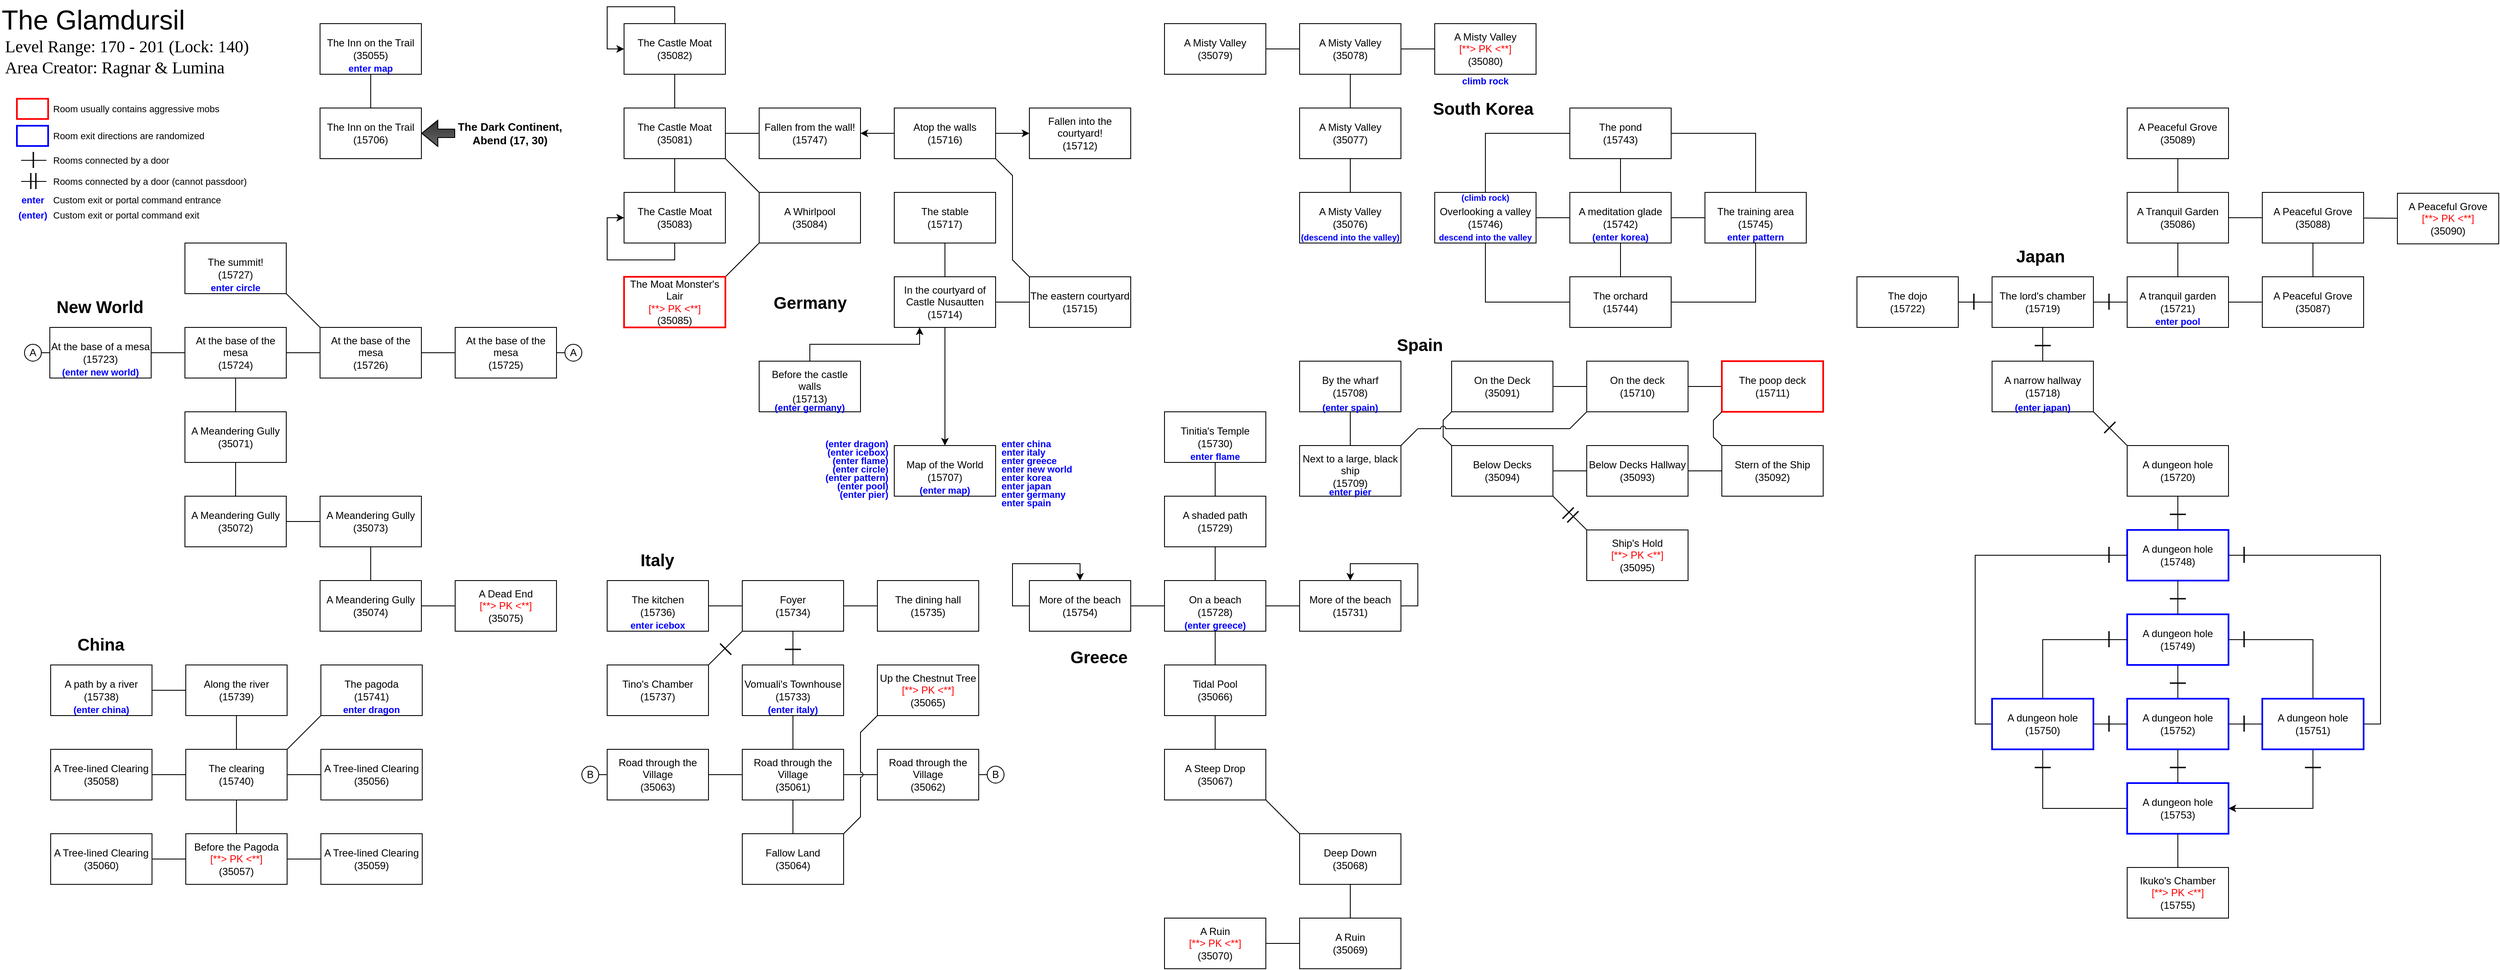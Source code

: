 <mxfile scale="1" border="10">
    <diagram id="X3sNGoU-8sC0jHC4KcqI" name="Page-1">
        <mxGraphModel dx="1074" dy="779" grid="1" gridSize="5" guides="1" tooltips="1" connect="1" arrows="1" fold="1" page="1" pageScale="1" pageWidth="5300" pageHeight="1600" math="0" shadow="0">
            <root>
                <mxCell id="0"/>
                <mxCell id="1" parent="0"/>
                <mxCell id="313" value="" style="edgeStyle=none;html=1;endArrow=none;endFill=0;" edge="1" parent="1" source="2" target="312">
                    <mxGeometry relative="1" as="geometry"/>
                </mxCell>
                <object label="%name%&lt;font color=&quot;#ff0000&quot;&gt;%pk%&lt;/font&gt;&lt;br&gt;(%room%)" placeholders="1" name="The Inn on the Trail" room="15706" tags="nomobs" pk="" healrate="100" manarate="100" sector="Inside" id="2">
                    <mxCell style="rounded=0;whiteSpace=wrap;html=1;" parent="1" vertex="1">
                        <mxGeometry x="400" y="140" width="120" height="60" as="geometry"/>
                    </mxCell>
                </object>
                <mxCell id="284" value="&lt;b&gt;&lt;font style=&quot;font-size: 13px&quot;&gt;The Dark Continent,&lt;br&gt;Abend (17, 30)&lt;/font&gt;&lt;/b&gt;" style="text;html=1;strokeColor=none;fillColor=none;align=center;verticalAlign=middle;whiteSpace=wrap;rounded=0;" parent="1" vertex="1">
                    <mxGeometry x="560" y="150" width="130" height="40" as="geometry"/>
                </mxCell>
                <mxCell id="285" value="" style="endArrow=classic;html=1;exitX=0;exitY=0.5;exitDx=0;exitDy=0;shape=flexArrow;fillColor=#333333;gradientColor=#666666;edgeStyle=elbowEdgeStyle;entryX=1;entryY=0.5;entryDx=0;entryDy=0;" parent="1" source="284" target="2" edge="1">
                    <mxGeometry width="50" height="50" relative="1" as="geometry">
                        <mxPoint x="920" y="579" as="sourcePoint"/>
                        <mxPoint x="385" y="160" as="targetPoint"/>
                    </mxGeometry>
                </mxCell>
                <mxCell id="286" value="&lt;div style=&quot;font-size: 32px&quot;&gt;The Glamdursil&lt;/div&gt;" style="text;html=1;strokeColor=none;fillColor=none;align=left;verticalAlign=middle;whiteSpace=wrap;rounded=0;fontSize=32;fontColor=#000000;" parent="1" vertex="1">
                    <mxGeometry x="21" y="21" width="230" height="30" as="geometry"/>
                </mxCell>
                <mxCell id="287" value="&lt;font style=&quot;font-size: 20px&quot; face=&quot;Tahoma&quot;&gt;Level Range: 170 - 201 (Lock: 140)&lt;/font&gt;" style="text;html=1;strokeColor=none;fillColor=none;align=left;verticalAlign=middle;whiteSpace=wrap;rounded=0;" parent="1" vertex="1">
                    <mxGeometry x="25" y="56" width="364" height="20" as="geometry"/>
                </mxCell>
                <mxCell id="288" value="&lt;font style=&quot;font-size: 20px&quot; face=&quot;Tahoma&quot;&gt;Area Creator: Ragnar &amp;amp; Lumina&lt;/font&gt;" style="text;html=1;strokeColor=none;fillColor=none;align=left;verticalAlign=middle;whiteSpace=wrap;rounded=0;" parent="1" vertex="1">
                    <mxGeometry x="25" y="81" width="290" height="20" as="geometry"/>
                </mxCell>
                <UserObject label="" tooltip="" id="289">
                    <mxCell style="rounded=0;whiteSpace=wrap;html=1;strokeWidth=2;align=center;fillColor=#FFFFFF;strokeColor=#0000FF;" parent="1" vertex="1">
                        <mxGeometry x="41" y="161" width="37" height="24" as="geometry"/>
                    </mxCell>
                </UserObject>
                <UserObject label="" tooltip="" id="290">
                    <mxCell style="rounded=0;whiteSpace=wrap;html=1;strokeColor=#FF0000;strokeWidth=2;align=center;fillColor=#FFFFFF;" parent="1" vertex="1">
                        <mxGeometry x="41" y="129" width="37" height="24" as="geometry"/>
                    </mxCell>
                </UserObject>
                <mxCell id="291" value="Room usually contains aggressive mobs" style="text;html=1;strokeColor=none;fillColor=none;align=left;verticalAlign=middle;whiteSpace=wrap;rounded=0;fontSize=11;" parent="1" vertex="1">
                    <mxGeometry x="82" y="131" width="209" height="20" as="geometry"/>
                </mxCell>
                <mxCell id="292" value="Room exit directions are randomized" style="text;html=1;strokeColor=none;fillColor=none;align=left;verticalAlign=middle;whiteSpace=wrap;rounded=0;fontSize=11;" parent="1" vertex="1">
                    <mxGeometry x="82" y="163" width="195" height="20" as="geometry"/>
                </mxCell>
                <mxCell id="295" value="" style="endArrow=none;html=1;rounded=0;shadow=0;sketch=0;fontSize=13;strokeColor=default;jumpStyle=none;jumpSize=6;verticalAlign=middle;horizontal=1;endFill=0;" parent="1" edge="1">
                    <mxGeometry relative="1" as="geometry">
                        <mxPoint x="46" y="202" as="sourcePoint"/>
                        <mxPoint x="76" y="202" as="targetPoint"/>
                    </mxGeometry>
                </mxCell>
                <mxCell id="296" value="&lt;div style=&quot;font-size: 20px;&quot;&gt;|&lt;/div&gt;" style="edgeLabel;resizable=0;html=1;align=center;verticalAlign=middle;fontSize=20;strokeColor=#630000;strokeWidth=1;fillColor=#FF0000;gradientColor=none;horizontal=1;labelBackgroundColor=none;direction=south;rotation=0;" parent="295" connectable="0" vertex="1">
                    <mxGeometry relative="1" as="geometry">
                        <mxPoint x="-1" y="-3" as="offset"/>
                    </mxGeometry>
                </mxCell>
                <mxCell id="297" value="Rooms connected by a door" style="text;html=1;strokeColor=none;fillColor=none;align=left;verticalAlign=middle;whiteSpace=wrap;rounded=0;fontSize=11;" parent="1" vertex="1">
                    <mxGeometry x="82" y="192" width="195" height="20" as="geometry"/>
                </mxCell>
                <object label="%name%&lt;font color=&quot;#ff0000&quot;&gt;%pk%&lt;/font&gt;&lt;br&gt;(%room%)" placeholders="1" name="The Inn on the Trail" room="35055" tags="" pk="" healrate="100" manarate="100" sector="Inside" id="312">
                    <mxCell style="rounded=0;whiteSpace=wrap;html=1;" vertex="1" parent="1">
                        <mxGeometry x="400" y="40" width="120" height="60" as="geometry"/>
                    </mxCell>
                </object>
                <mxCell id="314" value="enter map" style="text;html=1;strokeColor=none;fillColor=none;align=center;verticalAlign=middle;whiteSpace=wrap;rounded=0;labelBackgroundColor=none;fontSize=11;fontStyle=1;fontColor=#0000FF;" vertex="1" parent="1">
                    <mxGeometry x="400" y="83" width="120" height="20" as="geometry"/>
                </mxCell>
                <object label="%name%&lt;font color=&quot;#ff0000&quot;&gt;%pk%&lt;/font&gt;&lt;br&gt;(%room%)" placeholders="1" name="Map of the World" room="15707" tags="nomobs" pk="" healrate="100" manarate="100" sector="Inside" id="315">
                    <mxCell style="rounded=0;whiteSpace=wrap;html=1;" vertex="1" parent="1">
                        <mxGeometry x="1080" y="540" width="120" height="60" as="geometry"/>
                    </mxCell>
                </object>
                <mxCell id="316" value="enter china" style="text;html=1;strokeColor=none;fillColor=none;align=left;verticalAlign=middle;whiteSpace=wrap;rounded=0;labelBackgroundColor=none;fontSize=11;fontStyle=1;fontColor=#0000FF;" vertex="1" parent="1">
                    <mxGeometry x="1205" y="528" width="100" height="20" as="geometry"/>
                </mxCell>
                <mxCell id="317" value="enter italy" style="text;html=1;strokeColor=none;fillColor=none;align=left;verticalAlign=middle;whiteSpace=wrap;rounded=0;labelBackgroundColor=none;fontSize=11;fontStyle=1;fontColor=#0000FF;" vertex="1" parent="1">
                    <mxGeometry x="1205" y="538" width="100" height="20" as="geometry"/>
                </mxCell>
                <mxCell id="318" value="enter greece" style="text;html=1;strokeColor=none;fillColor=none;align=left;verticalAlign=middle;whiteSpace=wrap;rounded=0;labelBackgroundColor=none;fontSize=11;fontStyle=1;fontColor=#0000FF;" vertex="1" parent="1">
                    <mxGeometry x="1205" y="548" width="100" height="20" as="geometry"/>
                </mxCell>
                <mxCell id="319" value="enter new world" style="text;html=1;strokeColor=none;fillColor=none;align=left;verticalAlign=middle;whiteSpace=wrap;rounded=0;labelBackgroundColor=none;fontSize=11;fontStyle=1;fontColor=#0000FF;" vertex="1" parent="1">
                    <mxGeometry x="1205" y="558" width="100" height="20" as="geometry"/>
                </mxCell>
                <mxCell id="320" value="enter korea" style="text;html=1;strokeColor=none;fillColor=none;align=left;verticalAlign=middle;whiteSpace=wrap;rounded=0;labelBackgroundColor=none;fontSize=11;fontStyle=1;fontColor=#0000FF;" vertex="1" parent="1">
                    <mxGeometry x="1205" y="568" width="100" height="20" as="geometry"/>
                </mxCell>
                <mxCell id="321" value="enter japan" style="text;html=1;strokeColor=none;fillColor=none;align=left;verticalAlign=middle;whiteSpace=wrap;rounded=0;labelBackgroundColor=none;fontSize=11;fontStyle=1;fontColor=#0000FF;" vertex="1" parent="1">
                    <mxGeometry x="1205" y="578" width="100" height="20" as="geometry"/>
                </mxCell>
                <mxCell id="322" value="enter germany" style="text;html=1;strokeColor=none;fillColor=none;align=left;verticalAlign=middle;whiteSpace=wrap;rounded=0;labelBackgroundColor=none;fontSize=11;fontStyle=1;fontColor=#0000FF;" vertex="1" parent="1">
                    <mxGeometry x="1205" y="588" width="100" height="20" as="geometry"/>
                </mxCell>
                <mxCell id="323" value="enter spain" style="text;html=1;strokeColor=none;fillColor=none;align=left;verticalAlign=middle;whiteSpace=wrap;rounded=0;labelBackgroundColor=none;fontSize=11;fontStyle=1;fontColor=#0000FF;" vertex="1" parent="1">
                    <mxGeometry x="1205" y="598" width="100" height="20" as="geometry"/>
                </mxCell>
                <mxCell id="332" value="" style="edgeStyle=none;html=1;endArrow=none;endFill=0;" edge="1" parent="1" source="324" target="329">
                    <mxGeometry relative="1" as="geometry"/>
                </mxCell>
                <object label="%name%&lt;font color=&quot;#ff0000&quot;&gt;%pk%&lt;/font&gt;&lt;br&gt;(%room%)" placeholders="1" name="At the base of a mesa" room="15723" tags="" pk="" healrate="100" manarate="100" sector="Desert" id="324">
                    <mxCell style="rounded=0;whiteSpace=wrap;html=1;" vertex="1" parent="1">
                        <mxGeometry x="80" y="400" width="120" height="60" as="geometry"/>
                    </mxCell>
                </object>
                <mxCell id="325" value="(enter map)" style="text;html=1;strokeColor=none;fillColor=none;align=center;verticalAlign=middle;whiteSpace=wrap;rounded=0;labelBackgroundColor=none;fontSize=11;fontStyle=1;fontColor=#0000FF;" vertex="1" parent="1">
                    <mxGeometry x="1080" y="583" width="120" height="20" as="geometry"/>
                </mxCell>
                <mxCell id="326" value="(enter new world)" style="text;html=1;strokeColor=none;fillColor=none;align=center;verticalAlign=middle;whiteSpace=wrap;rounded=0;labelBackgroundColor=none;fontSize=11;fontStyle=1;fontColor=#0000FF;" vertex="1" parent="1">
                    <mxGeometry x="80" y="443" width="120" height="20" as="geometry"/>
                </mxCell>
                <object label="%name%&lt;font color=&quot;#ff0000&quot;&gt;%pk%&lt;/font&gt;&lt;br&gt;(%room%)" placeholders="1" name="At the base of the mesa" room="15725" tags="" pk="" healrate="100" manarate="100" sector="Desert" id="327">
                    <mxCell style="rounded=0;whiteSpace=wrap;html=1;" vertex="1" parent="1">
                        <mxGeometry x="560" y="400" width="120" height="60" as="geometry"/>
                    </mxCell>
                </object>
                <mxCell id="333" value="" style="edgeStyle=none;html=1;endArrow=none;endFill=0;" edge="1" parent="1" source="329" target="331">
                    <mxGeometry relative="1" as="geometry"/>
                </mxCell>
                <mxCell id="336" value="" style="edgeStyle=none;html=1;endArrow=none;endFill=0;" edge="1" parent="1" source="329" target="334">
                    <mxGeometry relative="1" as="geometry"/>
                </mxCell>
                <object label="%name%&lt;font color=&quot;#ff0000&quot;&gt;%pk%&lt;/font&gt;&lt;br&gt;(%room%)" placeholders="1" name="At the base of the mesa" room="15724" tags="" pk="" healrate="100" manarate="100" sector="Desert" id="329">
                    <mxCell style="rounded=0;whiteSpace=wrap;html=1;" vertex="1" parent="1">
                        <mxGeometry x="240" y="400" width="120" height="60" as="geometry"/>
                    </mxCell>
                </object>
                <mxCell id="344" value="" style="edgeStyle=none;html=1;endArrow=none;endFill=0;" edge="1" parent="1" source="331" target="327">
                    <mxGeometry relative="1" as="geometry"/>
                </mxCell>
                <mxCell id="346" style="edgeStyle=none;html=1;exitX=0;exitY=0;exitDx=0;exitDy=0;entryX=1;entryY=1;entryDx=0;entryDy=0;endArrow=none;endFill=0;" edge="1" parent="1" source="331" target="345">
                    <mxGeometry relative="1" as="geometry"/>
                </mxCell>
                <object label="%name%&lt;font color=&quot;#ff0000&quot;&gt;%pk%&lt;/font&gt;&lt;br&gt;(%room%)" placeholders="1" name="At the base of the mesa" room="15726" tags="" pk="" healrate="100" manarate="100" sector="Desert" id="331">
                    <mxCell style="rounded=0;whiteSpace=wrap;html=1;" vertex="1" parent="1">
                        <mxGeometry x="400" y="400" width="120" height="60" as="geometry"/>
                    </mxCell>
                </object>
                <mxCell id="337" value="" style="edgeStyle=none;html=1;endArrow=none;endFill=0;" edge="1" parent="1" source="334" target="335">
                    <mxGeometry relative="1" as="geometry"/>
                </mxCell>
                <object label="%name%&lt;font color=&quot;#ff0000&quot;&gt;%pk%&lt;/font&gt;&lt;br&gt;(%room%)" placeholders="1" name="A Meandering Gully" room="35071" tags="nomobs" pk="" healrate="100" manarate="100" sector="Desert" id="334">
                    <mxCell style="rounded=0;whiteSpace=wrap;html=1;" vertex="1" parent="1">
                        <mxGeometry x="240" y="500" width="120" height="60" as="geometry"/>
                    </mxCell>
                </object>
                <mxCell id="341" value="" style="edgeStyle=none;html=1;endArrow=none;endFill=0;" edge="1" parent="1" source="335" target="338">
                    <mxGeometry relative="1" as="geometry"/>
                </mxCell>
                <object label="%name%&lt;font color=&quot;#ff0000&quot;&gt;%pk%&lt;/font&gt;&lt;br&gt;(%room%)" placeholders="1" name="A Meandering Gully" room="35072" tags="" pk="" healrate="100" manarate="100" sector="Desert" id="335">
                    <mxCell style="rounded=0;whiteSpace=wrap;html=1;" vertex="1" parent="1">
                        <mxGeometry x="240" y="600" width="120" height="60" as="geometry"/>
                    </mxCell>
                </object>
                <mxCell id="342" value="" style="edgeStyle=none;html=1;endArrow=none;endFill=0;" edge="1" parent="1" source="338" target="339">
                    <mxGeometry relative="1" as="geometry"/>
                </mxCell>
                <object label="%name%&lt;font color=&quot;#ff0000&quot;&gt;%pk%&lt;/font&gt;&lt;br&gt;(%room%)" placeholders="1" name="A Meandering Gully" room="35073" tags="" pk="" healrate="100" manarate="100" sector="Desert" id="338">
                    <mxCell style="rounded=0;whiteSpace=wrap;html=1;" vertex="1" parent="1">
                        <mxGeometry x="400" y="600" width="120" height="60" as="geometry"/>
                    </mxCell>
                </object>
                <mxCell id="343" value="" style="edgeStyle=none;html=1;endArrow=none;endFill=0;" edge="1" parent="1" source="339" target="340">
                    <mxGeometry relative="1" as="geometry"/>
                </mxCell>
                <object label="%name%&lt;font color=&quot;#ff0000&quot;&gt;%pk%&lt;/font&gt;&lt;br&gt;(%room%)" placeholders="1" name="A Meandering Gully" room="35074" tags="" pk="" healrate="100" manarate="100" sector="Desert" id="339">
                    <mxCell style="rounded=0;whiteSpace=wrap;html=1;" vertex="1" parent="1">
                        <mxGeometry x="400" y="700" width="120" height="60" as="geometry"/>
                    </mxCell>
                </object>
                <object label="%name%&lt;font color=&quot;#ff0000&quot;&gt;%pk%&lt;/font&gt;&lt;br&gt;(%room%)" placeholders="1" name="A Dead End" room="35075" tags="pk" pk="&#10;[**&gt; PK &lt;**]" healrate="100" manarate="100" sector="Desert" id="340">
                    <mxCell style="rounded=0;whiteSpace=wrap;html=1;" vertex="1" parent="1">
                        <mxGeometry x="560" y="700" width="120" height="60" as="geometry"/>
                    </mxCell>
                </object>
                <object label="%name%&lt;font color=&quot;#ff0000&quot;&gt;%pk%&lt;/font&gt;&lt;br&gt;(%room%)" placeholders="1" name="The summit!" room="15727" tags="" pk="" healrate="100" manarate="100" sector="Mountain" id="345">
                    <mxCell style="rounded=0;whiteSpace=wrap;html=1;" vertex="1" parent="1">
                        <mxGeometry x="240" y="300" width="120" height="60" as="geometry"/>
                    </mxCell>
                </object>
                <mxCell id="350" style="edgeStyle=none;html=1;exitX=1;exitY=0.5;exitDx=0;exitDy=0;entryX=0;entryY=0.5;entryDx=0;entryDy=0;endArrow=none;endFill=0;" edge="1" parent="1" source="347" target="324">
                    <mxGeometry relative="1" as="geometry"/>
                </mxCell>
                <mxCell id="347" value="A" style="ellipse;whiteSpace=wrap;html=1;aspect=fixed;strokeColor=#000000;strokeWidth=1;fillColor=none;gradientColor=none;" vertex="1" parent="1">
                    <mxGeometry x="50" y="420" width="20" height="20" as="geometry"/>
                </mxCell>
                <mxCell id="351" style="edgeStyle=none;html=1;exitX=0;exitY=0.5;exitDx=0;exitDy=0;entryX=1;entryY=0.5;entryDx=0;entryDy=0;endArrow=none;endFill=0;" edge="1" parent="1" source="348" target="327">
                    <mxGeometry relative="1" as="geometry"/>
                </mxCell>
                <mxCell id="348" value="A" style="ellipse;whiteSpace=wrap;html=1;aspect=fixed;strokeColor=#000000;strokeWidth=1;fillColor=none;gradientColor=none;" vertex="1" parent="1">
                    <mxGeometry x="690" y="420" width="20" height="20" as="geometry"/>
                </mxCell>
                <mxCell id="352" value="enter circle" style="text;html=1;strokeColor=none;fillColor=none;align=center;verticalAlign=middle;whiteSpace=wrap;rounded=0;labelBackgroundColor=none;fontSize=11;fontStyle=1;fontColor=#0000FF;" vertex="1" parent="1">
                    <mxGeometry x="240" y="343" width="120" height="20" as="geometry"/>
                </mxCell>
                <mxCell id="353" value="(enter circle)" style="text;html=1;strokeColor=none;fillColor=none;align=right;verticalAlign=middle;whiteSpace=wrap;rounded=0;labelBackgroundColor=none;fontSize=11;fontStyle=1;fontColor=#0000FF;" vertex="1" parent="1">
                    <mxGeometry x="975" y="558" width="100" height="20" as="geometry"/>
                </mxCell>
                <mxCell id="354" value="New World" style="text;html=1;strokeColor=none;fillColor=none;align=center;verticalAlign=middle;whiteSpace=wrap;rounded=0;fontSize=20;fontStyle=1" vertex="1" parent="1">
                    <mxGeometry x="72" y="360" width="135" height="30" as="geometry"/>
                </mxCell>
                <mxCell id="357" value="" style="edgeStyle=none;html=1;fontSize=20;endArrow=none;endFill=0;" edge="1" parent="1" source="355" target="356">
                    <mxGeometry relative="1" as="geometry"/>
                </mxCell>
                <object label="%name%&lt;font color=&quot;#ff0000&quot;&gt;%pk%&lt;/font&gt;&lt;br&gt;(%room%)" placeholders="1" name="A path by a river" room="15738" tags="" pk="" healrate="100" manarate="100" sector="Field" id="355">
                    <mxCell style="rounded=0;whiteSpace=wrap;html=1;" vertex="1" parent="1">
                        <mxGeometry x="81" y="800" width="120" height="60" as="geometry"/>
                    </mxCell>
                </object>
                <mxCell id="359" value="" style="edgeStyle=none;html=1;fontSize=20;endArrow=none;endFill=0;" edge="1" parent="1" source="356" target="358">
                    <mxGeometry relative="1" as="geometry"/>
                </mxCell>
                <object label="%name%&lt;font color=&quot;#ff0000&quot;&gt;%pk%&lt;/font&gt;&lt;br&gt;(%room%)" placeholders="1" name="Along the river" room="15739" tags="" pk="" healrate="100" manarate="100" sector="Field" id="356">
                    <mxCell style="rounded=0;whiteSpace=wrap;html=1;" vertex="1" parent="1">
                        <mxGeometry x="241" y="800" width="120" height="60" as="geometry"/>
                    </mxCell>
                </object>
                <mxCell id="361" value="" style="edgeStyle=none;html=1;fontSize=20;endArrow=none;endFill=0;" edge="1" parent="1" source="358" target="360">
                    <mxGeometry relative="1" as="geometry"/>
                </mxCell>
                <mxCell id="363" value="" style="edgeStyle=none;html=1;fontSize=20;endArrow=none;endFill=0;" edge="1" parent="1" source="358" target="362">
                    <mxGeometry relative="1" as="geometry"/>
                </mxCell>
                <mxCell id="365" value="" style="edgeStyle=none;html=1;fontSize=20;endArrow=none;endFill=0;" edge="1" parent="1" source="358" target="364">
                    <mxGeometry relative="1" as="geometry"/>
                </mxCell>
                <mxCell id="371" style="edgeStyle=none;html=1;exitX=1;exitY=0;exitDx=0;exitDy=0;entryX=0;entryY=1;entryDx=0;entryDy=0;fontSize=20;endArrow=none;endFill=0;" edge="1" parent="1" source="358" target="370">
                    <mxGeometry relative="1" as="geometry"/>
                </mxCell>
                <object label="%name%&lt;font color=&quot;#ff0000&quot;&gt;%pk%&lt;/font&gt;&lt;br&gt;(%room%)" placeholders="1" name="The clearing" room="15740" tags="" pk="" healrate="100" manarate="100" sector="Field" id="358">
                    <mxCell style="rounded=0;whiteSpace=wrap;html=1;" vertex="1" parent="1">
                        <mxGeometry x="241" y="900" width="120" height="60" as="geometry"/>
                    </mxCell>
                </object>
                <object label="%name%&lt;font color=&quot;#ff0000&quot;&gt;%pk%&lt;/font&gt;&lt;br&gt;(%room%)" placeholders="1" name="A Tree-lined Clearing" room="35056" tags="" pk="" healrate="100" manarate="100" sector="Field" id="360">
                    <mxCell style="rounded=0;whiteSpace=wrap;html=1;" vertex="1" parent="1">
                        <mxGeometry x="401" y="900" width="120" height="60" as="geometry"/>
                    </mxCell>
                </object>
                <object label="%name%&lt;font color=&quot;#ff0000&quot;&gt;%pk%&lt;/font&gt;&lt;br&gt;(%room%)" placeholders="1" name="A Tree-lined Clearing" room="35058" tags="" pk="" healrate="100" manarate="100" sector="Field" id="362">
                    <mxCell style="rounded=0;whiteSpace=wrap;html=1;" vertex="1" parent="1">
                        <mxGeometry x="81" y="900" width="120" height="60" as="geometry"/>
                    </mxCell>
                </object>
                <mxCell id="367" value="" style="edgeStyle=none;html=1;fontSize=20;endArrow=none;endFill=0;" edge="1" parent="1" source="364" target="366">
                    <mxGeometry relative="1" as="geometry"/>
                </mxCell>
                <mxCell id="369" value="" style="edgeStyle=none;html=1;fontSize=20;endArrow=none;endFill=0;" edge="1" parent="1" source="364" target="368">
                    <mxGeometry relative="1" as="geometry"/>
                </mxCell>
                <object label="%name%&lt;font color=&quot;#ff0000&quot;&gt;%pk%&lt;/font&gt;&lt;br&gt;(%room%)" placeholders="1" name="Before the Pagoda" room="35057" tags="pk" pk="&#10;[**&gt; PK &lt;**]" healrate="100" manarate="100" sector="Field" id="364">
                    <mxCell style="rounded=0;whiteSpace=wrap;html=1;" vertex="1" parent="1">
                        <mxGeometry x="241" y="1000" width="120" height="60" as="geometry"/>
                    </mxCell>
                </object>
                <object label="%name%&lt;font color=&quot;#ff0000&quot;&gt;%pk%&lt;/font&gt;&lt;br&gt;(%room%)" placeholders="1" name="A Tree-lined Clearing" room="35059" tags="" pk="" healrate="100" manarate="100" sector="Field" id="366">
                    <mxCell style="rounded=0;whiteSpace=wrap;html=1;" vertex="1" parent="1">
                        <mxGeometry x="401" y="1000" width="120" height="60" as="geometry"/>
                    </mxCell>
                </object>
                <object label="%name%&lt;font color=&quot;#ff0000&quot;&gt;%pk%&lt;/font&gt;&lt;br&gt;(%room%)" placeholders="1" name="A Tree-lined Clearing" room="35060" tags="" pk="" healrate="100" manarate="100" sector="Field" id="368">
                    <mxCell style="rounded=0;whiteSpace=wrap;html=1;" vertex="1" parent="1">
                        <mxGeometry x="81" y="1000" width="120" height="60" as="geometry"/>
                    </mxCell>
                </object>
                <object label="%name%&lt;font color=&quot;#ff0000&quot;&gt;%pk%&lt;/font&gt;&lt;br&gt;(%room%)" placeholders="1" name="The pagoda" room="15741" tags="indoors" pk="" healrate="100" manarate="100" sector="Inside" id="370">
                    <mxCell style="rounded=0;whiteSpace=wrap;html=1;" vertex="1" parent="1">
                        <mxGeometry x="401" y="800" width="120" height="60" as="geometry"/>
                    </mxCell>
                </object>
                <mxCell id="372" value="enter dragon" style="text;html=1;strokeColor=none;fillColor=none;align=center;verticalAlign=middle;whiteSpace=wrap;rounded=0;labelBackgroundColor=none;fontSize=11;fontStyle=1;fontColor=#0000FF;" vertex="1" parent="1">
                    <mxGeometry x="401" y="843" width="120" height="20" as="geometry"/>
                </mxCell>
                <mxCell id="373" value="(enter dragon)" style="text;html=1;strokeColor=none;fillColor=none;align=right;verticalAlign=middle;whiteSpace=wrap;rounded=0;labelBackgroundColor=none;fontSize=11;fontStyle=1;fontColor=#0000FF;" vertex="1" parent="1">
                    <mxGeometry x="975" y="528" width="100" height="20" as="geometry"/>
                </mxCell>
                <mxCell id="374" value="China" style="text;html=1;strokeColor=none;fillColor=none;align=center;verticalAlign=middle;whiteSpace=wrap;rounded=0;fontSize=20;fontStyle=1" vertex="1" parent="1">
                    <mxGeometry x="73" y="760" width="135" height="30" as="geometry"/>
                </mxCell>
                <mxCell id="375" value="(enter china)" style="text;html=1;strokeColor=none;fillColor=none;align=center;verticalAlign=middle;whiteSpace=wrap;rounded=0;labelBackgroundColor=none;fontSize=11;fontStyle=1;fontColor=#0000FF;" vertex="1" parent="1">
                    <mxGeometry x="81" y="843" width="120" height="20" as="geometry"/>
                </mxCell>
                <mxCell id="394" value="" style="edgeStyle=none;html=1;fontSize=20;endArrow=none;endFill=0;" edge="1" parent="1" source="376" target="392">
                    <mxGeometry relative="1" as="geometry"/>
                </mxCell>
                <object label="%name%&lt;font color=&quot;#ff0000&quot;&gt;%pk%&lt;/font&gt;&lt;br&gt;(%room%)" placeholders="1" name="Vomuali's Townhouse" room="15733" tags="" pk="" healrate="100" manarate="100" sector="City" id="376">
                    <mxCell style="rounded=0;whiteSpace=wrap;html=1;" vertex="1" parent="1">
                        <mxGeometry x="900" y="800" width="120" height="60" as="geometry"/>
                    </mxCell>
                </object>
                <mxCell id="377" value="(enter italy)" style="text;html=1;strokeColor=none;fillColor=none;align=center;verticalAlign=middle;whiteSpace=wrap;rounded=0;labelBackgroundColor=none;fontSize=11;fontStyle=1;fontColor=#0000FF;" vertex="1" parent="1">
                    <mxGeometry x="900" y="843" width="120" height="20" as="geometry"/>
                </mxCell>
                <mxCell id="382" value="" style="edgeStyle=none;html=1;fontSize=20;endArrow=none;endFill=0;" edge="1" parent="1" source="378" target="380">
                    <mxGeometry relative="1" as="geometry"/>
                </mxCell>
                <mxCell id="383" value="" style="edgeStyle=none;html=1;fontSize=20;endArrow=none;endFill=0;" edge="1" parent="1" source="378" target="379">
                    <mxGeometry relative="1" as="geometry"/>
                </mxCell>
                <object label="%name%&lt;font color=&quot;#ff0000&quot;&gt;%pk%&lt;/font&gt;&lt;br&gt;(%room%)" placeholders="1" name="Foyer" room="15734" tags="indoors" pk="" healrate="100" manarate="100" sector="Inside" id="378">
                    <mxCell style="rounded=0;whiteSpace=wrap;html=1;" vertex="1" parent="1">
                        <mxGeometry x="900" y="700" width="120" height="60" as="geometry"/>
                    </mxCell>
                </object>
                <object label="%name%&lt;font color=&quot;#ff0000&quot;&gt;%pk%&lt;/font&gt;&lt;br&gt;(%room%)" placeholders="1" name="The kitchen" room="15736" tags="indoors" pk="" healrate="100" manarate="100" sector="Inside" id="379">
                    <mxCell style="rounded=0;whiteSpace=wrap;html=1;" vertex="1" parent="1">
                        <mxGeometry x="740" y="700" width="120" height="60" as="geometry"/>
                    </mxCell>
                </object>
                <object label="%name%&lt;font color=&quot;#ff0000&quot;&gt;%pk%&lt;/font&gt;&lt;br&gt;(%room%)" placeholders="1" name="The dining hall" room="15735" tags="indoors" pk="" healrate="100" manarate="100" sector="Inside" id="380">
                    <mxCell style="rounded=0;whiteSpace=wrap;html=1;" vertex="1" parent="1">
                        <mxGeometry x="1060" y="700" width="120" height="60" as="geometry"/>
                    </mxCell>
                </object>
                <mxCell id="384" value="" style="endArrow=none;html=1;rounded=0;shadow=0;sketch=0;fontSize=13;strokeColor=default;jumpStyle=none;jumpSize=6;verticalAlign=middle;horizontal=1;endFill=0;exitX=0.5;exitY=0;exitDx=0;exitDy=0;entryX=0.5;entryY=1;entryDx=0;entryDy=0;" edge="1" parent="1" source="376" target="378">
                    <mxGeometry relative="1" as="geometry">
                        <mxPoint x="873" y="765" as="sourcePoint"/>
                        <mxPoint x="873" y="725" as="targetPoint"/>
                    </mxGeometry>
                </mxCell>
                <mxCell id="385" value="&lt;div style=&quot;font-size: 20px;&quot;&gt;|&lt;/div&gt;" style="edgeLabel;resizable=0;html=1;align=center;verticalAlign=middle;fontSize=20;strokeColor=#630000;strokeWidth=1;fillColor=#FF0000;gradientColor=none;horizontal=1;labelBackgroundColor=none;direction=south;rotation=-90;" connectable="0" vertex="1" parent="384">
                    <mxGeometry relative="1" as="geometry">
                        <mxPoint x="-3" y="2" as="offset"/>
                    </mxGeometry>
                </mxCell>
                <object label="%name%&lt;font color=&quot;#ff0000&quot;&gt;%pk%&lt;/font&gt;&lt;br&gt;(%room%)" placeholders="1" name="Tino's Chamber" room="15737" tags="indoors norecall prison" pk="" healrate="100" manarate="100" sector="Inside" id="386">
                    <mxCell style="rounded=0;whiteSpace=wrap;html=1;" vertex="1" parent="1">
                        <mxGeometry x="740" y="800" width="120" height="60" as="geometry"/>
                    </mxCell>
                </object>
                <mxCell id="388" value="" style="endArrow=none;html=1;rounded=0;shadow=0;sketch=0;fontSize=13;strokeColor=default;jumpStyle=none;jumpSize=6;verticalAlign=middle;horizontal=1;endFill=0;entryX=0;entryY=1;entryDx=0;entryDy=0;exitX=1;exitY=0;exitDx=0;exitDy=0;" edge="1" parent="1" source="386" target="378">
                    <mxGeometry relative="1" as="geometry">
                        <mxPoint x="850" y="765" as="sourcePoint"/>
                        <mxPoint x="890" y="725" as="targetPoint"/>
                    </mxGeometry>
                </mxCell>
                <mxCell id="389" value="&lt;div style=&quot;font-size: 20px;&quot;&gt;|&lt;/div&gt;" style="edgeLabel;resizable=0;html=1;align=center;verticalAlign=middle;fontSize=20;strokeColor=#630000;strokeWidth=1;fillColor=#FF0000;gradientColor=none;horizontal=1;labelBackgroundColor=none;direction=south;rotation=-45;" connectable="0" vertex="1" parent="388">
                    <mxGeometry relative="1" as="geometry">
                        <mxPoint x="-3" as="offset"/>
                    </mxGeometry>
                </mxCell>
                <mxCell id="390" value="enter icebox" style="text;html=1;strokeColor=none;fillColor=none;align=center;verticalAlign=middle;whiteSpace=wrap;rounded=0;labelBackgroundColor=none;fontSize=11;fontStyle=1;fontColor=#0000FF;" vertex="1" parent="1">
                    <mxGeometry x="740" y="743" width="120" height="20" as="geometry"/>
                </mxCell>
                <mxCell id="391" value="(enter icebox)" style="text;html=1;strokeColor=none;fillColor=none;align=right;verticalAlign=middle;whiteSpace=wrap;rounded=0;labelBackgroundColor=none;fontSize=11;fontStyle=1;fontColor=#0000FF;" vertex="1" parent="1">
                    <mxGeometry x="975" y="538" width="100" height="20" as="geometry"/>
                </mxCell>
                <mxCell id="396" value="" style="edgeStyle=none;html=1;fontSize=20;endArrow=none;endFill=0;" edge="1" parent="1" source="392" target="395">
                    <mxGeometry relative="1" as="geometry"/>
                </mxCell>
                <mxCell id="398" value="" style="edgeStyle=none;html=1;fontSize=20;endArrow=none;endFill=0;" edge="1" parent="1" source="392" target="397">
                    <mxGeometry relative="1" as="geometry"/>
                </mxCell>
                <mxCell id="405" style="edgeStyle=none;html=1;exitX=0.5;exitY=1;exitDx=0;exitDy=0;entryX=0.5;entryY=0;entryDx=0;entryDy=0;fontSize=12;endArrow=none;endFill=0;" edge="1" parent="1" source="392" target="404">
                    <mxGeometry relative="1" as="geometry"/>
                </mxCell>
                <object label="%name%&lt;font color=&quot;#ff0000&quot;&gt;%pk%&lt;/font&gt;&lt;br&gt;(%room%)" placeholders="1" name="Road through the Village" room="35061" tags="" pk="" healrate="100" manarate="100" sector="City" id="392">
                    <mxCell style="rounded=0;whiteSpace=wrap;html=1;" vertex="1" parent="1">
                        <mxGeometry x="900" y="900" width="120" height="60" as="geometry"/>
                    </mxCell>
                </object>
                <mxCell id="403" style="edgeStyle=none;html=1;exitX=1;exitY=0.5;exitDx=0;exitDy=0;entryX=0;entryY=0.5;entryDx=0;entryDy=0;fontSize=12;endArrow=none;endFill=0;" edge="1" parent="1" source="395" target="402">
                    <mxGeometry relative="1" as="geometry"/>
                </mxCell>
                <object label="%name%&lt;font color=&quot;#ff0000&quot;&gt;%pk%&lt;/font&gt;&lt;br&gt;(%room%)" placeholders="1" name="Road through the Village" room="35062" tags="" pk="" healrate="100" manarate="100" sector="City" id="395">
                    <mxCell style="rounded=0;whiteSpace=wrap;html=1;" vertex="1" parent="1">
                        <mxGeometry x="1060" y="900" width="120" height="60" as="geometry"/>
                    </mxCell>
                </object>
                <object label="%name%&lt;font color=&quot;#ff0000&quot;&gt;%pk%&lt;/font&gt;&lt;br&gt;(%room%)" placeholders="1" name="Road through the Village" room="35063" tags="" pk="" healrate="100" manarate="100" sector="City" id="397">
                    <mxCell style="rounded=0;whiteSpace=wrap;html=1;" vertex="1" parent="1">
                        <mxGeometry x="740" y="900" width="120" height="60" as="geometry"/>
                    </mxCell>
                </object>
                <mxCell id="400" style="edgeStyle=none;html=1;exitX=1;exitY=0.5;exitDx=0;exitDy=0;entryX=0;entryY=0.5;entryDx=0;entryDy=0;fontSize=20;endArrow=none;endFill=0;" edge="1" parent="1" source="401" target="397">
                    <mxGeometry relative="1" as="geometry">
                        <mxPoint x="720" y="930" as="sourcePoint"/>
                    </mxGeometry>
                </mxCell>
                <mxCell id="401" value="B" style="ellipse;whiteSpace=wrap;html=1;aspect=fixed;strokeColor=#000000;strokeWidth=1;fillColor=none;gradientColor=none;" vertex="1" parent="1">
                    <mxGeometry x="710" y="920" width="20" height="20" as="geometry"/>
                </mxCell>
                <mxCell id="402" value="B" style="ellipse;whiteSpace=wrap;html=1;aspect=fixed;strokeColor=#000000;strokeWidth=1;fillColor=none;gradientColor=none;" vertex="1" parent="1">
                    <mxGeometry x="1190" y="920" width="20" height="20" as="geometry"/>
                </mxCell>
                <object label="%name%&lt;font color=&quot;#ff0000&quot;&gt;%pk%&lt;/font&gt;&lt;br&gt;(%room%)" placeholders="1" name="Fallow Land" room="35064" tags="" pk="" healrate="100" manarate="100" sector="Forest" id="404">
                    <mxCell style="rounded=0;whiteSpace=wrap;html=1;" vertex="1" parent="1">
                        <mxGeometry x="900" y="1000" width="120" height="60" as="geometry"/>
                    </mxCell>
                </object>
                <object label="%name%&lt;font color=&quot;#ff0000&quot;&gt;%pk%&lt;/font&gt;&lt;br&gt;(%room%)" placeholders="1" name="Up the Chestnut Tree" room="35065" tags="nomobs pk" pk="&#10;[**&gt; PK &lt;**]" healrate="100" manarate="100" sector="Forest" id="406">
                    <mxCell style="rounded=0;whiteSpace=wrap;html=1;" vertex="1" parent="1">
                        <mxGeometry x="1060" y="800" width="120" height="60" as="geometry"/>
                    </mxCell>
                </object>
                <mxCell id="408" style="edgeStyle=none;rounded=0;html=1;exitX=1;exitY=0;exitDx=0;exitDy=0;entryX=0;entryY=1;entryDx=0;entryDy=0;fontSize=12;endArrow=none;endFill=0;jumpStyle=arc;" edge="1" parent="1" source="404" target="406">
                    <mxGeometry relative="1" as="geometry">
                        <Array as="points">
                            <mxPoint x="1040" y="980"/>
                            <mxPoint x="1040" y="880"/>
                        </Array>
                    </mxGeometry>
                </mxCell>
                <mxCell id="409" value="Italy" style="text;html=1;strokeColor=none;fillColor=none;align=center;verticalAlign=middle;whiteSpace=wrap;rounded=0;fontSize=20;fontStyle=1" vertex="1" parent="1">
                    <mxGeometry x="732" y="660" width="135" height="30" as="geometry"/>
                </mxCell>
                <mxCell id="423" style="edgeStyle=none;rounded=0;jumpStyle=arc;html=1;exitX=0;exitY=0.5;exitDx=0;exitDy=0;fontSize=12;endArrow=classic;endFill=1;entryX=0.5;entryY=0;entryDx=0;entryDy=0;startArrow=none;startFill=0;" edge="1" parent="1" source="410" target="410">
                    <mxGeometry relative="1" as="geometry">
                        <mxPoint x="1220" y="575" as="targetPoint"/>
                        <Array as="points">
                            <mxPoint x="1220" y="730"/>
                            <mxPoint x="1220" y="680"/>
                            <mxPoint x="1300" y="680"/>
                        </Array>
                    </mxGeometry>
                </mxCell>
                <object label="%name%&lt;font color=&quot;#ff0000&quot;&gt;%pk%&lt;/font&gt;&lt;br&gt;(%room%)" placeholders="1" name="More of the beach" room="15754" tags="" pk="" healrate="99" manarate="99" sector="Desert" id="410">
                    <mxCell style="rounded=0;whiteSpace=wrap;html=1;" vertex="1" parent="1">
                        <mxGeometry x="1240" y="700" width="120" height="60" as="geometry"/>
                    </mxCell>
                </object>
                <mxCell id="417" value="" style="edgeStyle=none;rounded=0;jumpStyle=arc;html=1;fontSize=12;endArrow=none;endFill=0;" edge="1" parent="1" source="411" target="410">
                    <mxGeometry relative="1" as="geometry"/>
                </mxCell>
                <mxCell id="418" value="" style="edgeStyle=none;rounded=0;jumpStyle=arc;html=1;fontSize=12;endArrow=none;endFill=0;" edge="1" parent="1" source="411" target="412">
                    <mxGeometry relative="1" as="geometry"/>
                </mxCell>
                <mxCell id="419" value="" style="edgeStyle=none;rounded=0;jumpStyle=arc;html=1;fontSize=12;endArrow=none;endFill=0;" edge="1" parent="1" source="411" target="413">
                    <mxGeometry relative="1" as="geometry"/>
                </mxCell>
                <mxCell id="421" value="" style="edgeStyle=none;rounded=0;jumpStyle=arc;html=1;fontSize=12;endArrow=none;endFill=0;" edge="1" parent="1" source="411" target="415">
                    <mxGeometry relative="1" as="geometry"/>
                </mxCell>
                <object label="%name%&lt;font color=&quot;#ff0000&quot;&gt;%pk%&lt;/font&gt;&lt;br&gt;(%room%)" placeholders="1" name="On a beach" room="15728" tags="" pk="" healrate="99" manarate="99" sector="Desert" id="411">
                    <mxCell style="rounded=0;whiteSpace=wrap;html=1;" vertex="1" parent="1">
                        <mxGeometry x="1400" y="700" width="120" height="60" as="geometry"/>
                    </mxCell>
                </object>
                <object label="%name%&lt;font color=&quot;#ff0000&quot;&gt;%pk%&lt;/font&gt;&lt;br&gt;(%room%)" placeholders="1" name="More of the beach" room="15731" tags="" pk="" healrate="90" manarate="90" sector="Desert" id="412">
                    <mxCell style="rounded=0;whiteSpace=wrap;html=1;" vertex="1" parent="1">
                        <mxGeometry x="1560" y="700" width="120" height="60" as="geometry"/>
                    </mxCell>
                </object>
                <mxCell id="420" value="" style="edgeStyle=none;rounded=0;jumpStyle=arc;html=1;fontSize=12;endArrow=none;endFill=0;" edge="1" parent="1" source="413" target="414">
                    <mxGeometry relative="1" as="geometry"/>
                </mxCell>
                <object label="%name%&lt;font color=&quot;#ff0000&quot;&gt;%pk%&lt;/font&gt;&lt;br&gt;(%room%)" placeholders="1" name="A shaded path" room="15729" tags="" pk="" healrate="110" manarate="105" sector="Forest" id="413">
                    <mxCell style="rounded=0;whiteSpace=wrap;html=1;" vertex="1" parent="1">
                        <mxGeometry x="1400" y="600" width="120" height="60" as="geometry"/>
                    </mxCell>
                </object>
                <object label="%name%&lt;font color=&quot;#ff0000&quot;&gt;%pk%&lt;/font&gt;&lt;br&gt;(%room%)" placeholders="1" name="Tinitia's Temple" room="15730" tags="indoors" pk="" healrate="100" manarate="100" sector="Inside" id="414">
                    <mxCell style="rounded=0;whiteSpace=wrap;html=1;" vertex="1" parent="1">
                        <mxGeometry x="1400" y="500" width="120" height="60" as="geometry"/>
                    </mxCell>
                </object>
                <mxCell id="422" value="" style="edgeStyle=none;rounded=0;jumpStyle=arc;html=1;fontSize=12;endArrow=none;endFill=0;" edge="1" parent="1" source="415" target="416">
                    <mxGeometry relative="1" as="geometry"/>
                </mxCell>
                <object label="%name%&lt;font color=&quot;#ff0000&quot;&gt;%pk%&lt;/font&gt;&lt;br&gt;(%room%)" placeholders="1" name="Tidal Pool" room="35066" tags="nomobs" pk="" healrate="100" manarate="100" sector="Waterswim" id="415">
                    <mxCell style="rounded=0;whiteSpace=wrap;html=1;" vertex="1" parent="1">
                        <mxGeometry x="1400" y="800" width="120" height="60" as="geometry"/>
                    </mxCell>
                </object>
                <mxCell id="542" style="edgeStyle=none;rounded=0;jumpStyle=arc;html=1;exitX=1;exitY=1;exitDx=0;exitDy=0;entryX=0;entryY=0;entryDx=0;entryDy=0;fontSize=10;startArrow=none;startFill=0;endArrow=none;endFill=0;" edge="1" parent="1" source="416" target="428">
                    <mxGeometry relative="1" as="geometry"/>
                </mxCell>
                <object label="%name%&lt;font color=&quot;#ff0000&quot;&gt;%pk%&lt;/font&gt;&lt;br&gt;(%room%)" placeholders="1" name="A Steep Drop" room="35067" tags="" pk="" healrate="100" manarate="100" sector="Waterswim" id="416">
                    <mxCell style="rounded=0;whiteSpace=wrap;html=1;" vertex="1" parent="1">
                        <mxGeometry x="1400" y="900" width="120" height="60" as="geometry"/>
                    </mxCell>
                </object>
                <mxCell id="424" style="edgeStyle=none;rounded=0;jumpStyle=arc;html=1;exitX=1;exitY=0.5;exitDx=0;exitDy=0;entryX=0.5;entryY=0;entryDx=0;entryDy=0;fontSize=12;startArrow=none;startFill=0;endArrow=classic;endFill=1;" edge="1" parent="1" source="412" target="412">
                    <mxGeometry relative="1" as="geometry">
                        <Array as="points">
                            <mxPoint x="1700" y="730"/>
                            <mxPoint x="1700" y="680"/>
                            <mxPoint x="1620" y="680"/>
                        </Array>
                    </mxGeometry>
                </mxCell>
                <mxCell id="425" value="enter flame" style="text;html=1;strokeColor=none;fillColor=none;align=center;verticalAlign=middle;whiteSpace=wrap;rounded=0;labelBackgroundColor=none;fontSize=11;fontStyle=1;fontColor=#0000FF;" vertex="1" parent="1">
                    <mxGeometry x="1400" y="543" width="120" height="20" as="geometry"/>
                </mxCell>
                <mxCell id="426" value="(enter greece)" style="text;html=1;strokeColor=none;fillColor=none;align=center;verticalAlign=middle;whiteSpace=wrap;rounded=0;labelBackgroundColor=none;fontSize=11;fontStyle=1;fontColor=#0000FF;" vertex="1" parent="1">
                    <mxGeometry x="1400" y="743" width="120" height="20" as="geometry"/>
                </mxCell>
                <mxCell id="427" value="(enter flame)" style="text;html=1;strokeColor=none;fillColor=none;align=right;verticalAlign=middle;whiteSpace=wrap;rounded=0;labelBackgroundColor=none;fontSize=11;fontStyle=1;fontColor=#0000FF;" vertex="1" parent="1">
                    <mxGeometry x="975" y="548" width="100" height="20" as="geometry"/>
                </mxCell>
                <mxCell id="432" value="" style="edgeStyle=none;rounded=0;jumpStyle=arc;html=1;fontSize=12;startArrow=none;startFill=0;endArrow=none;endFill=0;" edge="1" parent="1" source="428" target="429">
                    <mxGeometry relative="1" as="geometry"/>
                </mxCell>
                <object label="%name%&lt;font color=&quot;#ff0000&quot;&gt;%pk%&lt;/font&gt;&lt;br&gt;(%room%)" placeholders="1" name="Deep Down" room="35068" tags="" pk="" healrate="100" manarate="100" sector="Ocean" id="428">
                    <mxCell style="rounded=0;whiteSpace=wrap;html=1;" vertex="1" parent="1">
                        <mxGeometry x="1560" y="1000" width="120" height="60" as="geometry"/>
                    </mxCell>
                </object>
                <mxCell id="433" value="" style="edgeStyle=none;rounded=0;jumpStyle=arc;html=1;fontSize=12;startArrow=none;startFill=0;endArrow=none;endFill=0;" edge="1" parent="1" source="429" target="430">
                    <mxGeometry relative="1" as="geometry"/>
                </mxCell>
                <object label="%name%&lt;font color=&quot;#ff0000&quot;&gt;%pk%&lt;/font&gt;&lt;br&gt;(%room%)" placeholders="1" name="A Ruin" room="35069" tags="" pk="" healrate="100" manarate="100" sector="Ocean" id="429">
                    <mxCell style="rounded=0;whiteSpace=wrap;html=1;" vertex="1" parent="1">
                        <mxGeometry x="1560" y="1100" width="120" height="60" as="geometry"/>
                    </mxCell>
                </object>
                <object label="%name%&lt;font color=&quot;#ff0000&quot;&gt;%pk%&lt;/font&gt;&lt;br&gt;(%room%)" placeholders="1" name="A Ruin" room="35070" tags="pk" pk="&#10;[**&gt; PK &lt;**]" healrate="100" manarate="100" sector="Ocean" id="430">
                    <mxCell style="rounded=0;whiteSpace=wrap;html=1;" vertex="1" parent="1">
                        <mxGeometry x="1400" y="1100" width="120" height="60" as="geometry"/>
                    </mxCell>
                </object>
                <mxCell id="434" value="Greece" style="text;html=1;strokeColor=none;fillColor=none;align=center;verticalAlign=middle;whiteSpace=wrap;rounded=0;fontSize=20;fontStyle=1" vertex="1" parent="1">
                    <mxGeometry x="1255" y="775" width="135" height="30" as="geometry"/>
                </mxCell>
                <mxCell id="439" value="" style="edgeStyle=none;rounded=0;jumpStyle=arc;html=1;fontSize=12;startArrow=none;startFill=0;endArrow=none;endFill=0;" edge="1" parent="1" source="435" target="437">
                    <mxGeometry relative="1" as="geometry"/>
                </mxCell>
                <mxCell id="440" value="" style="edgeStyle=none;rounded=0;jumpStyle=arc;html=1;fontSize=12;startArrow=none;startFill=0;endArrow=none;endFill=0;" edge="1" parent="1" source="435" target="438">
                    <mxGeometry relative="1" as="geometry"/>
                </mxCell>
                <mxCell id="443" value="" style="edgeStyle=none;rounded=0;jumpStyle=arc;html=1;fontSize=12;startArrow=none;startFill=0;endArrow=none;endFill=0;" edge="1" parent="1" source="435" target="442">
                    <mxGeometry relative="1" as="geometry"/>
                </mxCell>
                <mxCell id="447" value="" style="edgeStyle=none;rounded=0;jumpStyle=arc;html=1;fontSize=12;startArrow=none;startFill=0;endArrow=none;endFill=0;" edge="1" parent="1" source="435" target="445">
                    <mxGeometry relative="1" as="geometry"/>
                </mxCell>
                <object label="%name%&lt;font color=&quot;#ff0000&quot;&gt;%pk%&lt;/font&gt;&lt;br&gt;(%room%)" placeholders="1" name="A meditation glade" room="15742" tags="" pk="" healrate="99" manarate="110" sector="Forest" id="435">
                    <mxCell style="rounded=0;whiteSpace=wrap;html=1;" vertex="1" parent="1">
                        <mxGeometry x="1880" y="240" width="120" height="60" as="geometry"/>
                    </mxCell>
                </object>
                <mxCell id="436" value="(enter korea)" style="text;html=1;strokeColor=none;fillColor=none;align=center;verticalAlign=middle;whiteSpace=wrap;rounded=0;labelBackgroundColor=none;fontSize=11;fontStyle=1;fontColor=#0000FF;" vertex="1" parent="1">
                    <mxGeometry x="1880" y="283" width="120" height="20" as="geometry"/>
                </mxCell>
                <mxCell id="441" style="edgeStyle=none;rounded=0;jumpStyle=arc;html=1;exitX=0.5;exitY=0;exitDx=0;exitDy=0;entryX=0;entryY=0.5;entryDx=0;entryDy=0;fontSize=12;startArrow=none;startFill=0;endArrow=none;endFill=0;" edge="1" parent="1" source="437" target="438">
                    <mxGeometry relative="1" as="geometry">
                        <Array as="points">
                            <mxPoint x="1780" y="170"/>
                        </Array>
                    </mxGeometry>
                </mxCell>
                <object label="%name%&lt;font color=&quot;#ff0000&quot;&gt;%pk%&lt;/font&gt;&lt;br&gt;(%room%)" placeholders="1" name="Overlooking a valley" room="15746" tags="" pk="" healrate="100" manarate="100" sector="Hills" id="437">
                    <mxCell style="rounded=0;whiteSpace=wrap;html=1;" vertex="1" parent="1">
                        <mxGeometry x="1720" y="240" width="120" height="60" as="geometry"/>
                    </mxCell>
                </object>
                <mxCell id="444" style="edgeStyle=none;rounded=0;jumpStyle=arc;html=1;exitX=1;exitY=0.5;exitDx=0;exitDy=0;entryX=0.5;entryY=0;entryDx=0;entryDy=0;fontSize=12;startArrow=none;startFill=0;endArrow=none;endFill=0;" edge="1" parent="1" source="438" target="442">
                    <mxGeometry relative="1" as="geometry">
                        <Array as="points">
                            <mxPoint x="2100" y="170"/>
                        </Array>
                    </mxGeometry>
                </mxCell>
                <object label="%name%&lt;font color=&quot;#ff0000&quot;&gt;%pk%&lt;/font&gt;&lt;br&gt;(%room%)" placeholders="1" name="The pond" room="15743" tags="" pk="" healrate="100" manarate="100" sector="Hills" id="438">
                    <mxCell style="rounded=0;whiteSpace=wrap;html=1;" vertex="1" parent="1">
                        <mxGeometry x="1880" y="140" width="120" height="60" as="geometry"/>
                    </mxCell>
                </object>
                <object label="%name%&lt;font color=&quot;#ff0000&quot;&gt;%pk%&lt;/font&gt;&lt;br&gt;(%room%)" placeholders="1" name="The training area" room="15745" tags="" pk="" healrate="95" manarate="100" sector="Inside" id="442">
                    <mxCell style="rounded=0;whiteSpace=wrap;html=1;" vertex="1" parent="1">
                        <mxGeometry x="2040" y="240" width="120" height="60" as="geometry"/>
                    </mxCell>
                </object>
                <mxCell id="448" style="edgeStyle=none;rounded=0;jumpStyle=arc;html=1;exitX=1;exitY=0.5;exitDx=0;exitDy=0;entryX=0.5;entryY=1;entryDx=0;entryDy=0;fontSize=12;startArrow=none;startFill=0;endArrow=none;endFill=0;" edge="1" parent="1" source="445" target="442">
                    <mxGeometry relative="1" as="geometry">
                        <Array as="points">
                            <mxPoint x="2100" y="370"/>
                        </Array>
                    </mxGeometry>
                </mxCell>
                <mxCell id="449" style="edgeStyle=none;rounded=0;jumpStyle=arc;html=1;exitX=0;exitY=0.5;exitDx=0;exitDy=0;entryX=0.5;entryY=1;entryDx=0;entryDy=0;fontSize=12;startArrow=none;startFill=0;endArrow=none;endFill=0;" edge="1" parent="1" source="445" target="437">
                    <mxGeometry relative="1" as="geometry">
                        <Array as="points">
                            <mxPoint x="1780" y="370"/>
                        </Array>
                    </mxGeometry>
                </mxCell>
                <object label="%name%&lt;font color=&quot;#ff0000&quot;&gt;%pk%&lt;/font&gt;&lt;br&gt;(%room%)" placeholders="1" name="The orchard" room="15744" tags="" pk="" healrate="100" manarate="100" sector="Hills" id="445">
                    <mxCell style="rounded=0;whiteSpace=wrap;html=1;" vertex="1" parent="1">
                        <mxGeometry x="1880" y="340" width="120" height="60" as="geometry"/>
                    </mxCell>
                </object>
                <mxCell id="450" value="enter pattern" style="text;html=1;strokeColor=none;fillColor=none;align=center;verticalAlign=middle;whiteSpace=wrap;rounded=0;labelBackgroundColor=none;fontSize=11;fontStyle=1;fontColor=#0000FF;" vertex="1" parent="1">
                    <mxGeometry x="2040" y="283" width="120" height="20" as="geometry"/>
                </mxCell>
                <mxCell id="451" value="(enter pattern)" style="text;html=1;strokeColor=none;fillColor=none;align=right;verticalAlign=middle;whiteSpace=wrap;rounded=0;labelBackgroundColor=none;fontSize=11;fontStyle=1;fontColor=#0000FF;" vertex="1" parent="1">
                    <mxGeometry x="975" y="568" width="100" height="20" as="geometry"/>
                </mxCell>
                <mxCell id="452" value="descend into the valley" style="text;html=1;strokeColor=none;fillColor=none;align=center;verticalAlign=middle;whiteSpace=wrap;rounded=0;labelBackgroundColor=none;fontSize=10;fontStyle=1;fontColor=#0000FF;" vertex="1" parent="1">
                    <mxGeometry x="1720" y="283" width="120" height="20" as="geometry"/>
                </mxCell>
                <mxCell id="455" value="" style="edgeStyle=none;rounded=0;jumpStyle=arc;html=1;fontSize=10;startArrow=none;startFill=0;endArrow=none;endFill=0;" edge="1" parent="1" source="453" target="454">
                    <mxGeometry relative="1" as="geometry"/>
                </mxCell>
                <object label="%name%&lt;font color=&quot;#ff0000&quot;&gt;%pk%&lt;/font&gt;&lt;br&gt;(%room%)" placeholders="1" name="A Misty Valley" room="35076" tags="" pk="" healrate="100" manarate="100" sector="Forest" id="453">
                    <mxCell style="rounded=0;whiteSpace=wrap;html=1;" vertex="1" parent="1">
                        <mxGeometry x="1560" y="240" width="120" height="60" as="geometry"/>
                    </mxCell>
                </object>
                <mxCell id="459" value="" style="edgeStyle=none;rounded=0;jumpStyle=arc;html=1;fontSize=10;startArrow=none;startFill=0;endArrow=none;endFill=0;" edge="1" parent="1" source="454" target="458">
                    <mxGeometry relative="1" as="geometry"/>
                </mxCell>
                <object label="%name%&lt;font color=&quot;#ff0000&quot;&gt;%pk%&lt;/font&gt;&lt;br&gt;(%room%)" placeholders="1" name="A Misty Valley" room="35077" tags="" pk="" healrate="100" manarate="100" sector="Forest" id="454">
                    <mxCell style="rounded=0;whiteSpace=wrap;html=1;" vertex="1" parent="1">
                        <mxGeometry x="1560" y="140" width="120" height="60" as="geometry"/>
                    </mxCell>
                </object>
                <mxCell id="457" value="(descend into the valley)" style="text;html=1;strokeColor=none;fillColor=none;align=center;verticalAlign=middle;whiteSpace=wrap;rounded=0;labelBackgroundColor=none;fontSize=10;fontStyle=1;fontColor=#0000FF;" vertex="1" parent="1">
                    <mxGeometry x="1560" y="283" width="120" height="20" as="geometry"/>
                </mxCell>
                <mxCell id="461" value="" style="edgeStyle=none;rounded=0;jumpStyle=arc;html=1;fontSize=10;startArrow=none;startFill=0;endArrow=none;endFill=0;" edge="1" parent="1" source="458" target="460">
                    <mxGeometry relative="1" as="geometry"/>
                </mxCell>
                <mxCell id="463" value="" style="edgeStyle=none;rounded=0;jumpStyle=arc;html=1;fontSize=10;startArrow=none;startFill=0;endArrow=none;endFill=0;" edge="1" parent="1" source="458" target="462">
                    <mxGeometry relative="1" as="geometry"/>
                </mxCell>
                <object label="%name%&lt;font color=&quot;#ff0000&quot;&gt;%pk%&lt;/font&gt;&lt;br&gt;(%room%)" placeholders="1" name="A Misty Valley" room="35078" tags="" pk="" healrate="100" manarate="100" sector="Forest" id="458">
                    <mxCell style="rounded=0;whiteSpace=wrap;html=1;" vertex="1" parent="1">
                        <mxGeometry x="1560" y="40" width="120" height="60" as="geometry"/>
                    </mxCell>
                </object>
                <object label="%name%&lt;font color=&quot;#ff0000&quot;&gt;%pk%&lt;/font&gt;&lt;br&gt;(%room%)" placeholders="1" name="A Misty Valley" room="35079" tags="" pk="" healrate="100" manarate="100" sector="Forest" id="460">
                    <mxCell style="rounded=0;whiteSpace=wrap;html=1;" vertex="1" parent="1">
                        <mxGeometry x="1400" y="40" width="120" height="60" as="geometry"/>
                    </mxCell>
                </object>
                <object label="%name%&lt;font color=&quot;#ff0000&quot;&gt;%pk%&lt;/font&gt;&lt;br&gt;(%room%)" placeholders="1" name="A Misty Valley" room="35080" tags="pk" pk="&#10;[**&gt; PK &lt;**]" healrate="100" manarate="100" sector="Forest" id="462">
                    <mxCell style="rounded=0;whiteSpace=wrap;html=1;" vertex="1" parent="1">
                        <mxGeometry x="1720" y="40" width="120" height="60" as="geometry"/>
                    </mxCell>
                </object>
                <mxCell id="464" value="climb rock" style="text;html=1;strokeColor=none;fillColor=none;align=center;verticalAlign=middle;whiteSpace=wrap;rounded=0;labelBackgroundColor=none;fontSize=11;fontStyle=1;fontColor=#0000FF;" vertex="1" parent="1">
                    <mxGeometry x="1720" y="98" width="120" height="20" as="geometry"/>
                </mxCell>
                <mxCell id="465" value="(climb rock)" style="text;html=1;strokeColor=none;fillColor=none;align=center;verticalAlign=middle;whiteSpace=wrap;rounded=0;labelBackgroundColor=none;fontSize=10;fontStyle=1;fontColor=#0000FF;" vertex="1" parent="1">
                    <mxGeometry x="1720" y="236" width="120" height="20" as="geometry"/>
                </mxCell>
                <mxCell id="466" value="South Korea" style="text;html=1;strokeColor=none;fillColor=none;align=center;verticalAlign=middle;whiteSpace=wrap;rounded=0;fontSize=20;fontStyle=1" vertex="1" parent="1">
                    <mxGeometry x="1710" y="125" width="135" height="30" as="geometry"/>
                </mxCell>
                <object label="%name%&lt;font color=&quot;#ff0000&quot;&gt;%pk%&lt;/font&gt;&lt;br&gt;(%room%)" placeholders="1" name="A narrow hallway" room="15718" tags="indoors" pk="" healrate="100" manarate="100" sector="Inside" id="467">
                    <mxCell style="rounded=0;whiteSpace=wrap;html=1;" vertex="1" parent="1">
                        <mxGeometry x="2380" y="440" width="120" height="60" as="geometry"/>
                    </mxCell>
                </object>
                <mxCell id="468" value="(enter japan)" style="text;html=1;strokeColor=none;fillColor=none;align=center;verticalAlign=middle;whiteSpace=wrap;rounded=0;labelBackgroundColor=none;fontSize=11;fontStyle=1;fontColor=#0000FF;" vertex="1" parent="1">
                    <mxGeometry x="2380" y="485" width="120" height="20" as="geometry"/>
                </mxCell>
                <object label="%name%&lt;font color=&quot;#ff0000&quot;&gt;%pk%&lt;/font&gt;&lt;br&gt;(%room%)" placeholders="1" name="The lord's chamber" room="15719" tags="indoors" pk="" healrate="100" manarate="100" sector="Inside" id="469">
                    <mxCell style="rounded=0;whiteSpace=wrap;html=1;" vertex="1" parent="1">
                        <mxGeometry x="2380" y="340" width="120" height="60" as="geometry"/>
                    </mxCell>
                </object>
                <mxCell id="470" value="" style="endArrow=none;html=1;rounded=0;shadow=0;sketch=0;fontSize=13;strokeColor=default;jumpStyle=none;jumpSize=6;verticalAlign=middle;horizontal=1;endFill=0;exitX=0.5;exitY=0;exitDx=0;exitDy=0;entryX=0.5;entryY=1;entryDx=0;entryDy=0;" edge="1" parent="1" source="467" target="469">
                    <mxGeometry relative="1" as="geometry">
                        <mxPoint x="2158" y="450" as="sourcePoint"/>
                        <mxPoint x="2158" y="410" as="targetPoint"/>
                    </mxGeometry>
                </mxCell>
                <mxCell id="471" value="&lt;div style=&quot;font-size: 20px;&quot;&gt;|&lt;/div&gt;" style="edgeLabel;resizable=0;html=1;align=center;verticalAlign=middle;fontSize=20;strokeColor=#630000;strokeWidth=1;fillColor=#FF0000;gradientColor=none;horizontal=1;labelBackgroundColor=none;direction=south;rotation=-90;" connectable="0" vertex="1" parent="470">
                    <mxGeometry relative="1" as="geometry">
                        <mxPoint x="-3" y="2" as="offset"/>
                    </mxGeometry>
                </mxCell>
                <object label="%name%&lt;font color=&quot;#ff0000&quot;&gt;%pk%&lt;/font&gt;&lt;br&gt;(%room%)" placeholders="1" name="The dojo" room="15722" tags="indoors norecall prison" pk="" healrate="80" manarate="60" sector="Inside" id="472">
                    <mxCell style="rounded=0;whiteSpace=wrap;html=1;" vertex="1" parent="1">
                        <mxGeometry x="2220" y="340" width="120" height="60" as="geometry"/>
                    </mxCell>
                </object>
                <mxCell id="473" value="" style="endArrow=none;html=1;rounded=0;shadow=0;sketch=0;fontSize=13;strokeColor=default;jumpStyle=none;jumpSize=6;verticalAlign=middle;horizontal=1;endFill=0;entryX=0;entryY=0.5;entryDx=0;entryDy=0;exitX=1;exitY=0.5;exitDx=0;exitDy=0;" edge="1" parent="1" source="472" target="469">
                    <mxGeometry relative="1" as="geometry">
                        <mxPoint x="2135" y="433" as="sourcePoint"/>
                        <mxPoint x="2175" y="433" as="targetPoint"/>
                    </mxGeometry>
                </mxCell>
                <mxCell id="474" value="&lt;div style=&quot;font-size: 20px;&quot;&gt;|&lt;/div&gt;" style="edgeLabel;resizable=0;html=1;align=center;verticalAlign=middle;fontSize=20;strokeColor=#630000;strokeWidth=1;fillColor=#FF0000;gradientColor=none;horizontal=1;labelBackgroundColor=none;direction=south;rotation=0;" connectable="0" vertex="1" parent="473">
                    <mxGeometry relative="1" as="geometry">
                        <mxPoint x="-2" y="-3" as="offset"/>
                    </mxGeometry>
                </mxCell>
                <mxCell id="481" value="" style="edgeStyle=none;rounded=0;jumpStyle=arc;html=1;fontSize=10;startArrow=none;startFill=0;endArrow=none;endFill=0;" edge="1" parent="1" source="475" target="480">
                    <mxGeometry relative="1" as="geometry"/>
                </mxCell>
                <mxCell id="487" value="" style="edgeStyle=none;rounded=0;jumpStyle=arc;html=1;fontSize=10;startArrow=none;startFill=0;endArrow=none;endFill=0;" edge="1" parent="1" source="475" target="486">
                    <mxGeometry relative="1" as="geometry"/>
                </mxCell>
                <object label="%name%&lt;font color=&quot;#ff0000&quot;&gt;%pk%&lt;/font&gt;&lt;br&gt;(%room%)" placeholders="1" name="A tranquil garden" room="15721" tags="nomobs safe" pk="" healrate="120" manarate="120" sector="Forest" id="475">
                    <mxCell style="rounded=0;whiteSpace=wrap;html=1;" vertex="1" parent="1">
                        <mxGeometry x="2540" y="340" width="120" height="60" as="geometry"/>
                    </mxCell>
                </object>
                <mxCell id="476" value="" style="endArrow=none;html=1;rounded=0;shadow=0;sketch=0;fontSize=13;strokeColor=default;jumpStyle=none;jumpSize=6;verticalAlign=middle;horizontal=1;endFill=0;entryX=0;entryY=0.5;entryDx=0;entryDy=0;exitX=1;exitY=0.5;exitDx=0;exitDy=0;" edge="1" parent="1" source="469" target="475">
                    <mxGeometry relative="1" as="geometry">
                        <mxPoint x="2135" y="433" as="sourcePoint"/>
                        <mxPoint x="2175" y="433" as="targetPoint"/>
                    </mxGeometry>
                </mxCell>
                <mxCell id="477" value="&lt;div style=&quot;font-size: 20px;&quot;&gt;|&lt;/div&gt;" style="edgeLabel;resizable=0;html=1;align=center;verticalAlign=middle;fontSize=20;strokeColor=#630000;strokeWidth=1;fillColor=#FF0000;gradientColor=none;horizontal=1;labelBackgroundColor=none;direction=south;rotation=0;" connectable="0" vertex="1" parent="476">
                    <mxGeometry relative="1" as="geometry">
                        <mxPoint x="-2" y="-3" as="offset"/>
                    </mxGeometry>
                </mxCell>
                <mxCell id="478" value="enter pool" style="text;html=1;strokeColor=none;fillColor=none;align=center;verticalAlign=middle;whiteSpace=wrap;rounded=0;labelBackgroundColor=none;fontSize=11;fontStyle=1;fontColor=#0000FF;" vertex="1" parent="1">
                    <mxGeometry x="2540" y="383" width="120" height="20" as="geometry"/>
                </mxCell>
                <mxCell id="479" value="(enter pool)" style="text;html=1;strokeColor=none;fillColor=none;align=right;verticalAlign=middle;whiteSpace=wrap;rounded=0;labelBackgroundColor=none;fontSize=11;fontStyle=1;fontColor=#0000FF;" vertex="1" parent="1">
                    <mxGeometry x="975" y="578" width="100" height="20" as="geometry"/>
                </mxCell>
                <mxCell id="483" value="" style="edgeStyle=none;rounded=0;jumpStyle=arc;html=1;fontSize=10;startArrow=none;startFill=0;endArrow=none;endFill=0;" edge="1" parent="1" source="480" target="482">
                    <mxGeometry relative="1" as="geometry"/>
                </mxCell>
                <mxCell id="485" value="" style="edgeStyle=none;rounded=0;jumpStyle=arc;html=1;fontSize=10;startArrow=none;startFill=0;endArrow=none;endFill=0;" edge="1" parent="1" source="480" target="484">
                    <mxGeometry relative="1" as="geometry"/>
                </mxCell>
                <object label="%name%&lt;font color=&quot;#ff0000&quot;&gt;%pk%&lt;/font&gt;&lt;br&gt;(%room%)" placeholders="1" name="A Tranquil Garden" room="35086" tags="" pk="" healrate="100" manarate="100" sector="Forest" id="480">
                    <mxCell style="rounded=0;whiteSpace=wrap;html=1;" vertex="1" parent="1">
                        <mxGeometry x="2540" y="240" width="120" height="60" as="geometry"/>
                    </mxCell>
                </object>
                <object label="%name%&lt;font color=&quot;#ff0000&quot;&gt;%pk%&lt;/font&gt;&lt;br&gt;(%room%)" placeholders="1" name="A Peaceful Grove" room="35089" tags="" pk="" healrate="100" manarate="100" sector="Forest" id="482">
                    <mxCell style="rounded=0;whiteSpace=wrap;html=1;" vertex="1" parent="1">
                        <mxGeometry x="2540" y="140" width="120" height="60" as="geometry"/>
                    </mxCell>
                </object>
                <mxCell id="490" value="" style="edgeStyle=none;rounded=0;jumpStyle=arc;html=1;fontSize=10;startArrow=none;startFill=0;endArrow=none;endFill=0;" edge="1" parent="1" source="484" target="489">
                    <mxGeometry relative="1" as="geometry"/>
                </mxCell>
                <object label="%name%&lt;font color=&quot;#ff0000&quot;&gt;%pk%&lt;/font&gt;&lt;br&gt;(%room%)" placeholders="1" name="A Peaceful Grove" room="35088" tags="" pk="" healrate="100" manarate="100" sector="Forest" id="484">
                    <mxCell style="rounded=0;whiteSpace=wrap;html=1;" vertex="1" parent="1">
                        <mxGeometry x="2700" y="240" width="120" height="60" as="geometry"/>
                    </mxCell>
                </object>
                <mxCell id="488" value="" style="edgeStyle=none;rounded=0;jumpStyle=arc;html=1;fontSize=10;startArrow=none;startFill=0;endArrow=none;endFill=0;" edge="1" parent="1" source="486" target="484">
                    <mxGeometry relative="1" as="geometry"/>
                </mxCell>
                <object label="%name%&lt;font color=&quot;#ff0000&quot;&gt;%pk%&lt;/font&gt;&lt;br&gt;(%room%)" placeholders="1" name="A Peaceful Grove" room="35087" tags="" pk="" healrate="100" manarate="100" sector="Forest" id="486">
                    <mxCell style="rounded=0;whiteSpace=wrap;html=1;" vertex="1" parent="1">
                        <mxGeometry x="2700" y="340" width="120" height="60" as="geometry"/>
                    </mxCell>
                </object>
                <object label="%name%&lt;font color=&quot;#ff0000&quot;&gt;%pk%&lt;/font&gt;&lt;br&gt;(%room%)" placeholders="1" name="A Peaceful Grove" room="35090" tags="pk" pk="&#10;[**&gt; PK &lt;**]" healrate="100" manarate="100" sector="Forest" id="489">
                    <mxCell style="rounded=0;whiteSpace=wrap;html=1;" vertex="1" parent="1">
                        <mxGeometry x="2860" y="241" width="120" height="60" as="geometry"/>
                    </mxCell>
                </object>
                <object label="%name%&lt;font color=&quot;#ff0000&quot;&gt;%pk%&lt;/font&gt;&lt;br&gt;(%room%)" placeholders="1" name="A dungeon hole" room="15720" tags="nomobs indoors" pk="" healrate="90" manarate="90" sector="Inside" id="491">
                    <mxCell style="rounded=0;whiteSpace=wrap;html=1;" vertex="1" parent="1">
                        <mxGeometry x="2540" y="540" width="120" height="60" as="geometry"/>
                    </mxCell>
                </object>
                <mxCell id="492" value="" style="endArrow=none;html=1;rounded=0;shadow=0;sketch=0;fontSize=13;strokeColor=default;jumpStyle=none;jumpSize=6;verticalAlign=middle;horizontal=1;endFill=0;exitX=0;exitY=0;exitDx=0;exitDy=0;entryX=1;entryY=1;entryDx=0;entryDy=0;" edge="1" parent="1" source="491" target="467">
                    <mxGeometry relative="1" as="geometry">
                        <mxPoint x="2425" y="630" as="sourcePoint"/>
                        <mxPoint x="2610" y="480" as="targetPoint"/>
                    </mxGeometry>
                </mxCell>
                <mxCell id="493" value="&lt;div style=&quot;font-size: 20px;&quot;&gt;|&lt;/div&gt;" style="edgeLabel;resizable=0;html=1;align=center;verticalAlign=middle;fontSize=20;strokeColor=#630000;strokeWidth=1;fillColor=#FF0000;gradientColor=none;horizontal=1;labelBackgroundColor=none;direction=south;rotation=45;" connectable="0" vertex="1" parent="492">
                    <mxGeometry relative="1" as="geometry">
                        <mxPoint x="1" y="-4" as="offset"/>
                    </mxGeometry>
                </mxCell>
                <object label="%name%&lt;font color=&quot;#ff0000&quot;&gt;%pk%&lt;/font&gt;&lt;br&gt;(%room%)" placeholders="1" name="A dungeon hole" room="15748" tags="indoors norecall" pk="" healrate="80" manarate="80" sector="Inside" id="494">
                    <mxCell style="rounded=0;whiteSpace=wrap;html=1;strokeColor=#0000FF;strokeWidth=2;" vertex="1" parent="1">
                        <mxGeometry x="2540" y="640" width="120" height="60" as="geometry"/>
                    </mxCell>
                </object>
                <mxCell id="513" style="rounded=0;jumpStyle=arc;html=1;exitX=0.5;exitY=1;exitDx=0;exitDy=0;fontSize=10;startArrow=none;startFill=0;endArrow=none;endFill=0;entryX=0.5;entryY=0;entryDx=0;entryDy=0;" edge="1" parent="1" source="497" target="502">
                    <mxGeometry relative="1" as="geometry">
                        <mxPoint x="2680" y="820" as="targetPoint"/>
                    </mxGeometry>
                </mxCell>
                <object label="%name%&lt;font color=&quot;#ff0000&quot;&gt;%pk%&lt;/font&gt;&lt;br&gt;(%room%)" placeholders="1" name="A dungeon hole" room="15749" tags="indoors norecall" pk="" healrate="80" manarate="80" sector="Inside" id="497">
                    <mxCell style="rounded=0;whiteSpace=wrap;html=1;strokeColor=#0000FF;strokeWidth=2;" vertex="1" parent="1">
                        <mxGeometry x="2540" y="740" width="120" height="60" as="geometry"/>
                    </mxCell>
                </object>
                <mxCell id="504" style="edgeStyle=none;rounded=0;jumpStyle=arc;html=1;exitX=0.5;exitY=1;exitDx=0;exitDy=0;entryX=0;entryY=0.5;entryDx=0;entryDy=0;fontSize=10;startArrow=none;startFill=0;endArrow=none;endFill=0;" edge="1" parent="1" source="498" target="499">
                    <mxGeometry relative="1" as="geometry">
                        <Array as="points">
                            <mxPoint x="2440" y="970"/>
                        </Array>
                    </mxGeometry>
                </mxCell>
                <mxCell id="509" style="edgeStyle=none;rounded=0;jumpStyle=arc;html=1;exitX=0;exitY=0.5;exitDx=0;exitDy=0;entryX=0;entryY=0.5;entryDx=0;entryDy=0;fontSize=10;startArrow=none;startFill=0;endArrow=none;endFill=0;" edge="1" parent="1" source="498" target="494">
                    <mxGeometry relative="1" as="geometry">
                        <Array as="points">
                            <mxPoint x="2360" y="870"/>
                            <mxPoint x="2360" y="670"/>
                        </Array>
                    </mxGeometry>
                </mxCell>
                <mxCell id="516" style="edgeStyle=none;rounded=0;jumpStyle=arc;html=1;exitX=0.5;exitY=0;exitDx=0;exitDy=0;fontSize=10;startArrow=none;startFill=0;endArrow=none;endFill=0;entryX=0;entryY=0.5;entryDx=0;entryDy=0;" edge="1" parent="1" source="498" target="497">
                    <mxGeometry relative="1" as="geometry">
                        <mxPoint x="2600" y="820" as="targetPoint"/>
                        <Array as="points">
                            <mxPoint x="2440" y="770"/>
                        </Array>
                    </mxGeometry>
                </mxCell>
                <object label="%name%&lt;font color=&quot;#ff0000&quot;&gt;%pk%&lt;/font&gt;&lt;br&gt;(%room%)" placeholders="1" name="A dungeon hole" room="15750" tags="indoors norecall" pk="" healrate="80" manarate="80" sector="Inside" id="498">
                    <mxCell style="rounded=0;whiteSpace=wrap;html=1;strokeColor=#0000FF;strokeWidth=2;" vertex="1" parent="1">
                        <mxGeometry x="2380" y="840" width="120" height="60" as="geometry"/>
                    </mxCell>
                </object>
                <object label="%name%&lt;font color=&quot;#ff0000&quot;&gt;%pk%&lt;/font&gt;&lt;br&gt;(%room%)" placeholders="1" name="A dungeon hole" room="15753" tags="indoors norecall" pk="" healrate="80" manarate="80" sector="Inside" id="499">
                    <mxCell style="rounded=0;whiteSpace=wrap;html=1;strokeColor=#0000FF;strokeWidth=2;" vertex="1" parent="1">
                        <mxGeometry x="2540" y="940" width="120" height="60" as="geometry"/>
                    </mxCell>
                </object>
                <mxCell id="501" style="edgeStyle=none;rounded=0;jumpStyle=arc;html=1;exitX=0.5;exitY=0;exitDx=0;exitDy=0;entryX=0.5;entryY=1;entryDx=0;entryDy=0;fontSize=10;startArrow=none;startFill=0;endArrow=none;endFill=0;" edge="1" parent="1" source="500" target="499">
                    <mxGeometry relative="1" as="geometry"/>
                </mxCell>
                <object label="%name%&lt;font color=&quot;#ff0000&quot;&gt;%pk%&lt;/font&gt;&lt;br&gt;(%room%)" placeholders="1" name="Ikuko's Chamber" room="15755" tags="indoors norecall pk" pk="&#10;[**&gt; PK &lt;**]" healrate="100" manarate="100" sector="Inside" id="500">
                    <mxCell style="rounded=0;whiteSpace=wrap;html=1;" vertex="1" parent="1">
                        <mxGeometry x="2540" y="1040" width="120" height="60" as="geometry"/>
                    </mxCell>
                </object>
                <object label="%name%&lt;font color=&quot;#ff0000&quot;&gt;%pk%&lt;/font&gt;&lt;br&gt;(%room%)" placeholders="1" name="A dungeon hole" room="15752" tags="indoors norecall" pk="" healrate="80" manarate="80" sector="Inside" id="502">
                    <mxCell style="rounded=0;whiteSpace=wrap;html=1;strokeColor=#0000FF;strokeWidth=2;" vertex="1" parent="1">
                        <mxGeometry x="2540" y="840" width="120" height="60" as="geometry"/>
                    </mxCell>
                </object>
                <mxCell id="506" style="edgeStyle=none;rounded=0;jumpStyle=arc;html=1;exitX=0.5;exitY=1;exitDx=0;exitDy=0;entryX=1;entryY=0.5;entryDx=0;entryDy=0;fontSize=10;startArrow=none;startFill=0;endArrow=classic;endFill=1;" edge="1" parent="1" source="503" target="499">
                    <mxGeometry relative="1" as="geometry">
                        <Array as="points">
                            <mxPoint x="2760" y="970"/>
                        </Array>
                    </mxGeometry>
                </mxCell>
                <mxCell id="514" style="edgeStyle=none;rounded=0;jumpStyle=arc;html=1;exitX=0.5;exitY=0;exitDx=0;exitDy=0;fontSize=10;startArrow=none;startFill=0;endArrow=none;endFill=0;entryX=1;entryY=0.5;entryDx=0;entryDy=0;" edge="1" parent="1" source="503" target="497">
                    <mxGeometry relative="1" as="geometry">
                        <mxPoint x="2600" y="820" as="targetPoint"/>
                        <Array as="points">
                            <mxPoint x="2760" y="770"/>
                        </Array>
                    </mxGeometry>
                </mxCell>
                <mxCell id="519" style="edgeStyle=none;rounded=0;jumpStyle=arc;html=1;exitX=1;exitY=0.5;exitDx=0;exitDy=0;entryX=1;entryY=0.5;entryDx=0;entryDy=0;fontSize=10;startArrow=none;startFill=0;endArrow=none;endFill=0;" edge="1" parent="1" source="503" target="494">
                    <mxGeometry relative="1" as="geometry">
                        <Array as="points">
                            <mxPoint x="2840" y="870"/>
                            <mxPoint x="2840" y="670"/>
                        </Array>
                    </mxGeometry>
                </mxCell>
                <object label="%name%&lt;font color=&quot;#ff0000&quot;&gt;%pk%&lt;/font&gt;&lt;br&gt;(%room%)" placeholders="1" name="A dungeon hole" room="15751" tags="indoors norecall" pk="" healrate="80" manarate="80" sector="Inside" id="503">
                    <mxCell style="rounded=0;whiteSpace=wrap;html=1;strokeColor=#0000FF;strokeWidth=2;" vertex="1" parent="1">
                        <mxGeometry x="2700" y="840" width="120" height="60" as="geometry"/>
                    </mxCell>
                </object>
                <mxCell id="521" value="" style="endArrow=none;html=1;rounded=0;shadow=0;sketch=0;fontSize=13;strokeColor=default;jumpStyle=none;jumpSize=6;verticalAlign=middle;horizontal=1;endFill=0;entryX=0.5;entryY=1;entryDx=0;entryDy=0;exitX=0.5;exitY=0;exitDx=0;exitDy=0;" edge="1" parent="1" source="494" target="491">
                    <mxGeometry relative="1" as="geometry">
                        <mxPoint x="2418" y="730" as="sourcePoint"/>
                        <mxPoint x="2418" y="690" as="targetPoint"/>
                    </mxGeometry>
                </mxCell>
                <mxCell id="522" value="&lt;div style=&quot;font-size: 20px;&quot;&gt;|&lt;/div&gt;" style="edgeLabel;resizable=0;html=1;align=center;verticalAlign=middle;fontSize=20;strokeColor=#630000;strokeWidth=1;fillColor=#FF0000;gradientColor=none;horizontal=1;labelBackgroundColor=none;direction=south;rotation=-90;" connectable="0" vertex="1" parent="521">
                    <mxGeometry relative="1" as="geometry">
                        <mxPoint x="-3" y="2" as="offset"/>
                    </mxGeometry>
                </mxCell>
                <mxCell id="525" value="&lt;div style=&quot;font-size: 20px;&quot;&gt;|&lt;/div&gt;" style="edgeLabel;resizable=0;html=1;align=center;verticalAlign=middle;fontSize=20;strokeColor=#630000;strokeWidth=1;fillColor=#FF0000;gradientColor=none;horizontal=1;labelBackgroundColor=none;direction=south;rotation=0;" connectable="0" vertex="1" parent="1">
                    <mxGeometry x="2518" y="667" as="geometry"/>
                </mxCell>
                <mxCell id="526" value="&lt;div style=&quot;font-size: 20px;&quot;&gt;|&lt;/div&gt;" style="edgeLabel;resizable=0;html=1;align=center;verticalAlign=middle;fontSize=20;strokeColor=#630000;strokeWidth=1;fillColor=#FF0000;gradientColor=none;horizontal=1;labelBackgroundColor=none;direction=south;rotation=0;" connectable="0" vertex="1" parent="1">
                    <mxGeometry x="2678" y="667" as="geometry"/>
                </mxCell>
                <mxCell id="527" value="" style="endArrow=none;html=1;rounded=0;shadow=0;sketch=0;fontSize=13;strokeColor=default;jumpStyle=none;jumpSize=6;verticalAlign=middle;horizontal=1;endFill=0;exitX=0.5;exitY=0;exitDx=0;exitDy=0;entryX=0.5;entryY=1;entryDx=0;entryDy=0;" edge="1" parent="1" source="497" target="494">
                    <mxGeometry relative="1" as="geometry">
                        <mxPoint x="2418" y="730" as="sourcePoint"/>
                        <mxPoint x="2418" y="690" as="targetPoint"/>
                    </mxGeometry>
                </mxCell>
                <mxCell id="528" value="&lt;div style=&quot;font-size: 20px;&quot;&gt;|&lt;/div&gt;" style="edgeLabel;resizable=0;html=1;align=center;verticalAlign=middle;fontSize=20;strokeColor=#630000;strokeWidth=1;fillColor=#FF0000;gradientColor=none;horizontal=1;labelBackgroundColor=none;direction=south;rotation=-90;" connectable="0" vertex="1" parent="527">
                    <mxGeometry relative="1" as="geometry">
                        <mxPoint x="-3" y="2" as="offset"/>
                    </mxGeometry>
                </mxCell>
                <mxCell id="529" value="&lt;div style=&quot;font-size: 20px;&quot;&gt;|&lt;/div&gt;" style="edgeLabel;resizable=0;html=1;align=center;verticalAlign=middle;fontSize=20;strokeColor=#630000;strokeWidth=1;fillColor=#FF0000;gradientColor=none;horizontal=1;labelBackgroundColor=none;direction=south;rotation=-90;" connectable="0" vertex="1" parent="1">
                    <mxGeometry x="2597" y="822" as="geometry"/>
                </mxCell>
                <mxCell id="530" value="" style="endArrow=none;html=1;rounded=0;shadow=0;sketch=0;fontSize=13;strokeColor=default;jumpStyle=none;jumpSize=6;verticalAlign=middle;horizontal=1;endFill=0;entryX=0;entryY=0.5;entryDx=0;entryDy=0;exitX=1;exitY=0.5;exitDx=0;exitDy=0;" edge="1" parent="1" source="498" target="502">
                    <mxGeometry relative="1" as="geometry">
                        <mxPoint x="2395" y="713" as="sourcePoint"/>
                        <mxPoint x="2435" y="713" as="targetPoint"/>
                    </mxGeometry>
                </mxCell>
                <mxCell id="531" value="&lt;div style=&quot;font-size: 20px;&quot;&gt;|&lt;/div&gt;" style="edgeLabel;resizable=0;html=1;align=center;verticalAlign=middle;fontSize=20;strokeColor=#630000;strokeWidth=1;fillColor=#FF0000;gradientColor=none;horizontal=1;labelBackgroundColor=none;direction=south;rotation=0;" connectable="0" vertex="1" parent="530">
                    <mxGeometry relative="1" as="geometry">
                        <mxPoint x="-2" y="-3" as="offset"/>
                    </mxGeometry>
                </mxCell>
                <mxCell id="532" value="" style="endArrow=none;html=1;rounded=0;shadow=0;sketch=0;fontSize=13;strokeColor=default;jumpStyle=none;jumpSize=6;verticalAlign=middle;horizontal=1;endFill=0;entryX=0;entryY=0.5;entryDx=0;entryDy=0;exitX=1;exitY=0.5;exitDx=0;exitDy=0;" edge="1" parent="1" source="502" target="503">
                    <mxGeometry relative="1" as="geometry">
                        <mxPoint x="2395" y="713" as="sourcePoint"/>
                        <mxPoint x="2435" y="713" as="targetPoint"/>
                    </mxGeometry>
                </mxCell>
                <mxCell id="533" value="&lt;div style=&quot;font-size: 20px;&quot;&gt;|&lt;/div&gt;" style="edgeLabel;resizable=0;html=1;align=center;verticalAlign=middle;fontSize=20;strokeColor=#630000;strokeWidth=1;fillColor=#FF0000;gradientColor=none;horizontal=1;labelBackgroundColor=none;direction=south;rotation=0;" connectable="0" vertex="1" parent="532">
                    <mxGeometry relative="1" as="geometry">
                        <mxPoint x="-2" y="-3" as="offset"/>
                    </mxGeometry>
                </mxCell>
                <mxCell id="534" value="" style="endArrow=none;html=1;rounded=0;shadow=0;sketch=0;fontSize=13;strokeColor=default;jumpStyle=none;jumpSize=6;verticalAlign=middle;horizontal=1;endFill=0;entryX=0.5;entryY=1;entryDx=0;entryDy=0;exitX=0.5;exitY=0;exitDx=0;exitDy=0;" edge="1" parent="1" source="499" target="502">
                    <mxGeometry relative="1" as="geometry">
                        <mxPoint x="2283" y="980" as="sourcePoint"/>
                        <mxPoint x="2283" y="940" as="targetPoint"/>
                    </mxGeometry>
                </mxCell>
                <mxCell id="535" value="&lt;div style=&quot;font-size: 20px;&quot;&gt;|&lt;/div&gt;" style="edgeLabel;resizable=0;html=1;align=center;verticalAlign=middle;fontSize=20;strokeColor=#630000;strokeWidth=1;fillColor=#FF0000;gradientColor=none;horizontal=1;labelBackgroundColor=none;direction=south;rotation=-90;" connectable="0" vertex="1" parent="534">
                    <mxGeometry relative="1" as="geometry">
                        <mxPoint x="-3" y="2" as="offset"/>
                    </mxGeometry>
                </mxCell>
                <mxCell id="536" value="&lt;div style=&quot;font-size: 20px;&quot;&gt;|&lt;/div&gt;" style="edgeLabel;resizable=0;html=1;align=center;verticalAlign=middle;fontSize=20;strokeColor=#630000;strokeWidth=1;fillColor=#FF0000;gradientColor=none;horizontal=1;labelBackgroundColor=none;direction=south;rotation=-90;" connectable="0" vertex="1" parent="1">
                    <mxGeometry x="2437" y="922" as="geometry"/>
                </mxCell>
                <mxCell id="537" value="&lt;div style=&quot;font-size: 20px;&quot;&gt;|&lt;/div&gt;" style="edgeLabel;resizable=0;html=1;align=center;verticalAlign=middle;fontSize=20;strokeColor=#630000;strokeWidth=1;fillColor=#FF0000;gradientColor=none;horizontal=1;labelBackgroundColor=none;direction=south;rotation=-90;" connectable="0" vertex="1" parent="1">
                    <mxGeometry x="2757" y="922" as="geometry"/>
                </mxCell>
                <mxCell id="539" value="Japan" style="text;html=1;strokeColor=none;fillColor=none;align=center;verticalAlign=middle;whiteSpace=wrap;rounded=0;fontSize=20;fontStyle=1" vertex="1" parent="1">
                    <mxGeometry x="2370" y="300" width="135" height="30" as="geometry"/>
                </mxCell>
                <mxCell id="540" value="&lt;div style=&quot;font-size: 20px;&quot;&gt;|&lt;/div&gt;" style="edgeLabel;resizable=0;html=1;align=center;verticalAlign=middle;fontSize=20;strokeColor=#630000;strokeWidth=1;fillColor=#FF0000;gradientColor=none;horizontal=1;labelBackgroundColor=none;direction=south;rotation=0;" connectable="0" vertex="1" parent="1">
                    <mxGeometry x="2678" y="767" as="geometry"/>
                </mxCell>
                <mxCell id="541" value="&lt;div style=&quot;font-size: 20px;&quot;&gt;|&lt;/div&gt;" style="edgeLabel;resizable=0;html=1;align=center;verticalAlign=middle;fontSize=20;strokeColor=#630000;strokeWidth=1;fillColor=#FF0000;gradientColor=none;horizontal=1;labelBackgroundColor=none;direction=south;rotation=0;" connectable="0" vertex="1" parent="1">
                    <mxGeometry x="2518" y="767" as="geometry"/>
                </mxCell>
                <mxCell id="545" style="edgeStyle=none;rounded=0;jumpStyle=arc;html=1;exitX=0.5;exitY=0;exitDx=0;exitDy=0;entryX=0.25;entryY=1;entryDx=0;entryDy=0;fontSize=10;startArrow=none;startFill=0;endArrow=classic;endFill=1;" edge="1" parent="1" source="543" target="544">
                    <mxGeometry relative="1" as="geometry">
                        <Array as="points">
                            <mxPoint x="980" y="420"/>
                            <mxPoint x="1110" y="420"/>
                        </Array>
                    </mxGeometry>
                </mxCell>
                <object label="%name%&lt;font color=&quot;#ff0000&quot;&gt;%pk%&lt;/font&gt;&lt;br&gt;(%room%)" placeholders="1" name="Before the castle walls" room="15713" tags="" pk="" healrate="100" manarate="100" sector="Inside" id="543">
                    <mxCell style="rounded=0;whiteSpace=wrap;html=1;" vertex="1" parent="1">
                        <mxGeometry x="920" y="440" width="120" height="60" as="geometry"/>
                    </mxCell>
                </object>
                <mxCell id="547" style="edgeStyle=none;rounded=0;jumpStyle=arc;html=1;exitX=0.5;exitY=0;exitDx=0;exitDy=0;entryX=0.5;entryY=1;entryDx=0;entryDy=0;fontSize=10;startArrow=none;startFill=0;endArrow=none;endFill=0;" edge="1" parent="1" source="544" target="546">
                    <mxGeometry relative="1" as="geometry"/>
                </mxCell>
                <mxCell id="549" style="edgeStyle=none;rounded=0;jumpStyle=arc;html=1;exitX=1;exitY=0.5;exitDx=0;exitDy=0;entryX=0;entryY=0.5;entryDx=0;entryDy=0;fontSize=10;startArrow=none;startFill=0;endArrow=none;endFill=0;" edge="1" parent="1" source="544" target="548">
                    <mxGeometry relative="1" as="geometry"/>
                </mxCell>
                <mxCell id="602" style="edgeStyle=none;rounded=0;jumpStyle=arc;html=1;exitX=0.5;exitY=1;exitDx=0;exitDy=0;entryX=0.5;entryY=0;entryDx=0;entryDy=0;fontSize=10;startArrow=none;startFill=0;endArrow=classic;endFill=1;" edge="1" parent="1" source="544" target="315">
                    <mxGeometry relative="1" as="geometry"/>
                </mxCell>
                <object label="%name%&lt;font color=&quot;#ff0000&quot;&gt;%pk%&lt;/font&gt;&lt;br&gt;(%room%)" placeholders="1" name="In the courtyard of Castle Nusautten" room="15714" tags="" pk="" healrate="100" manarate="100" sector="Field" id="544">
                    <mxCell style="rounded=0;whiteSpace=wrap;html=1;" vertex="1" parent="1">
                        <mxGeometry x="1080" y="340" width="120" height="60" as="geometry"/>
                    </mxCell>
                </object>
                <object label="%name%&lt;font color=&quot;#ff0000&quot;&gt;%pk%&lt;/font&gt;&lt;br&gt;(%room%)" placeholders="1" name="The stable" room="15717" tags="indoors" pk="" healrate="100" manarate="100" sector="Inside" id="546">
                    <mxCell style="rounded=0;whiteSpace=wrap;html=1;" vertex="1" parent="1">
                        <mxGeometry x="1080" y="240" width="120" height="60" as="geometry"/>
                    </mxCell>
                </object>
                <mxCell id="551" style="edgeStyle=none;rounded=0;jumpStyle=arc;html=1;exitX=0;exitY=0;exitDx=0;exitDy=0;entryX=1;entryY=1;entryDx=0;entryDy=0;fontSize=10;startArrow=none;startFill=0;endArrow=none;endFill=0;" edge="1" parent="1" source="548" target="550">
                    <mxGeometry relative="1" as="geometry">
                        <Array as="points">
                            <mxPoint x="1220" y="320"/>
                            <mxPoint x="1220" y="220"/>
                        </Array>
                    </mxGeometry>
                </mxCell>
                <object label="%name%&lt;font color=&quot;#ff0000&quot;&gt;%pk%&lt;/font&gt;&lt;br&gt;(%room%)" placeholders="1" name="The eastern courtyard" room="15715" tags="" pk="" healrate="100" manarate="100" sector="Inside" id="548">
                    <mxCell style="rounded=0;whiteSpace=wrap;html=1;" vertex="1" parent="1">
                        <mxGeometry x="1240" y="340" width="120" height="60" as="geometry"/>
                    </mxCell>
                </object>
                <mxCell id="553" style="edgeStyle=none;rounded=0;jumpStyle=arc;html=1;exitX=1;exitY=0.5;exitDx=0;exitDy=0;entryX=0;entryY=0.5;entryDx=0;entryDy=0;fontSize=10;startArrow=none;startFill=0;endArrow=classic;endFill=1;" edge="1" parent="1" source="550" target="552">
                    <mxGeometry relative="1" as="geometry"/>
                </mxCell>
                <mxCell id="555" style="edgeStyle=none;rounded=0;jumpStyle=arc;html=1;exitX=0;exitY=0.5;exitDx=0;exitDy=0;entryX=1;entryY=0.5;entryDx=0;entryDy=0;fontSize=10;startArrow=none;startFill=0;endArrow=classic;endFill=1;" edge="1" parent="1" source="550" target="554">
                    <mxGeometry relative="1" as="geometry"/>
                </mxCell>
                <object label="%name%&lt;font color=&quot;#ff0000&quot;&gt;%pk%&lt;/font&gt;&lt;br&gt;(%room%)" placeholders="1" name="Atop the walls" room="15716" tags="" pk="" healrate="100" manarate="100" sector="Inside" id="550">
                    <mxCell style="rounded=0;whiteSpace=wrap;html=1;" vertex="1" parent="1">
                        <mxGeometry x="1080" y="140" width="120" height="60" as="geometry"/>
                    </mxCell>
                </object>
                <object label="%name%&lt;font color=&quot;#ff0000&quot;&gt;%pk%&lt;/font&gt;&lt;br&gt;(%room%)" placeholders="1" name="Fallen into the courtyard!" room="15712" tags="nomobs" pk="" healrate="100" manarate="100" sector="Inside" id="552">
                    <mxCell style="rounded=0;whiteSpace=wrap;html=1;" vertex="1" parent="1">
                        <mxGeometry x="1240" y="140" width="120" height="60" as="geometry"/>
                    </mxCell>
                </object>
                <object label="%name%&lt;font color=&quot;#ff0000&quot;&gt;%pk%&lt;/font&gt;&lt;br&gt;(%room%)" placeholders="1" name="Fallen from the wall!" room="15747" tags="nomobs norecall" pk="" healrate="-100" manarate="0" sector="Hills" id="554">
                    <mxCell style="rounded=0;whiteSpace=wrap;html=1;" vertex="1" parent="1">
                        <mxGeometry x="920" y="140" width="120" height="60" as="geometry"/>
                    </mxCell>
                </object>
                <mxCell id="557" style="edgeStyle=none;rounded=0;jumpStyle=arc;html=1;exitX=1;exitY=0.5;exitDx=0;exitDy=0;entryX=0;entryY=0.5;entryDx=0;entryDy=0;fontSize=10;startArrow=none;startFill=0;endArrow=none;endFill=0;" edge="1" parent="1" source="556" target="554">
                    <mxGeometry relative="1" as="geometry"/>
                </mxCell>
                <mxCell id="559" style="edgeStyle=none;rounded=0;jumpStyle=arc;html=1;exitX=0.5;exitY=0;exitDx=0;exitDy=0;entryX=0.5;entryY=1;entryDx=0;entryDy=0;fontSize=10;startArrow=none;startFill=0;endArrow=none;endFill=0;" edge="1" parent="1" source="556" target="558">
                    <mxGeometry relative="1" as="geometry"/>
                </mxCell>
                <mxCell id="565" style="edgeStyle=none;rounded=0;jumpStyle=arc;html=1;exitX=1;exitY=1;exitDx=0;exitDy=0;entryX=0;entryY=0;entryDx=0;entryDy=0;fontSize=10;startArrow=none;startFill=0;endArrow=none;endFill=0;" edge="1" parent="1" source="556" target="564">
                    <mxGeometry relative="1" as="geometry"/>
                </mxCell>
                <object label="%name%&lt;font color=&quot;#ff0000&quot;&gt;%pk%&lt;/font&gt;&lt;br&gt;(%room%)" placeholders="1" name="The Castle Moat" room="35081" tags="" pk="" healrate="100" manarate="100" sector="Waterswim" id="556">
                    <mxCell style="rounded=0;whiteSpace=wrap;html=1;" vertex="1" parent="1">
                        <mxGeometry x="760" y="140" width="120" height="60" as="geometry"/>
                    </mxCell>
                </object>
                <object label="%name%&lt;font color=&quot;#ff0000&quot;&gt;%pk%&lt;/font&gt;&lt;br&gt;(%room%)" placeholders="1" name="The Castle Moat" room="35082" tags="" pk="" healrate="100" manarate="100" sector="Waterswim" id="558">
                    <mxCell style="rounded=0;whiteSpace=wrap;html=1;" vertex="1" parent="1">
                        <mxGeometry x="760" y="40" width="120" height="60" as="geometry"/>
                    </mxCell>
                </object>
                <mxCell id="561" style="edgeStyle=none;rounded=0;jumpStyle=arc;html=1;exitX=0.5;exitY=0;exitDx=0;exitDy=0;entryX=0.5;entryY=1;entryDx=0;entryDy=0;fontSize=10;startArrow=none;startFill=0;endArrow=none;endFill=0;" edge="1" parent="1" source="560" target="556">
                    <mxGeometry relative="1" as="geometry"/>
                </mxCell>
                <object label="%name%&lt;font color=&quot;#ff0000&quot;&gt;%pk%&lt;/font&gt;&lt;br&gt;(%room%)" placeholders="1" name="The Castle Moat" room="35083" tags="" pk="" healrate="100" manarate="100" sector="Waterswim" id="560">
                    <mxCell style="rounded=0;whiteSpace=wrap;html=1;" vertex="1" parent="1">
                        <mxGeometry x="760" y="240" width="120" height="60" as="geometry"/>
                    </mxCell>
                </object>
                <mxCell id="562" style="edgeStyle=none;rounded=0;jumpStyle=arc;html=1;exitX=0.5;exitY=1;exitDx=0;exitDy=0;entryX=0;entryY=0.5;entryDx=0;entryDy=0;fontSize=10;startArrow=none;startFill=0;endArrow=classic;endFill=1;" edge="1" parent="1" source="560" target="560">
                    <mxGeometry relative="1" as="geometry">
                        <Array as="points">
                            <mxPoint x="820" y="320"/>
                            <mxPoint x="740" y="320"/>
                            <mxPoint x="740" y="270"/>
                        </Array>
                    </mxGeometry>
                </mxCell>
                <mxCell id="563" style="edgeStyle=none;rounded=0;jumpStyle=arc;html=1;exitX=0.5;exitY=0;exitDx=0;exitDy=0;entryX=0;entryY=0.5;entryDx=0;entryDy=0;fontSize=10;startArrow=none;startFill=0;endArrow=classic;endFill=1;" edge="1" parent="1" source="558" target="558">
                    <mxGeometry relative="1" as="geometry">
                        <Array as="points">
                            <mxPoint x="820" y="20"/>
                            <mxPoint x="740" y="20"/>
                            <mxPoint x="740" y="70"/>
                        </Array>
                    </mxGeometry>
                </mxCell>
                <object label="%name%&lt;font color=&quot;#ff0000&quot;&gt;%pk%&lt;/font&gt;&lt;br&gt;(%room%)" placeholders="1" name="A Whirlpool" room="35084" tags="" pk="" healrate="100" manarate="100" sector="Waterswim" id="564">
                    <mxCell style="rounded=0;whiteSpace=wrap;html=1;" vertex="1" parent="1">
                        <mxGeometry x="920" y="240" width="120" height="60" as="geometry"/>
                    </mxCell>
                </object>
                <mxCell id="567" style="edgeStyle=none;rounded=0;jumpStyle=arc;html=1;exitX=1;exitY=0;exitDx=0;exitDy=0;entryX=0;entryY=1;entryDx=0;entryDy=0;fontSize=10;startArrow=none;startFill=0;endArrow=none;endFill=0;" edge="1" parent="1" source="566" target="564">
                    <mxGeometry relative="1" as="geometry"/>
                </mxCell>
                <object label="%name%&lt;font color=&quot;#ff0000&quot;&gt;%pk%&lt;/font&gt;&lt;br&gt;(%room%)" placeholders="1" name="The Moat Monster's Lair" room="35085" tags="pk" pk="&#10;[**&gt; PK &lt;**]" healrate="100" manarate="100" sector="Waternoswim" id="566">
                    <mxCell style="rounded=0;whiteSpace=wrap;html=1;strokeColor=#FF0000;strokeWidth=2;" vertex="1" parent="1">
                        <mxGeometry x="760" y="340" width="120" height="60" as="geometry"/>
                    </mxCell>
                </object>
                <mxCell id="568" value="(enter germany)" style="text;html=1;strokeColor=none;fillColor=none;align=center;verticalAlign=middle;whiteSpace=wrap;rounded=0;labelBackgroundColor=none;fontSize=11;fontStyle=1;fontColor=#0000FF;" vertex="1" parent="1">
                    <mxGeometry x="920" y="485" width="120" height="20" as="geometry"/>
                </mxCell>
                <mxCell id="569" value="Germany" style="text;html=1;strokeColor=none;fillColor=none;align=center;verticalAlign=middle;whiteSpace=wrap;rounded=0;fontSize=20;fontStyle=1" vertex="1" parent="1">
                    <mxGeometry x="912.5" y="355" width="135" height="30" as="geometry"/>
                </mxCell>
                <mxCell id="575" value="" style="edgeStyle=none;rounded=0;jumpStyle=arc;html=1;fontSize=10;startArrow=none;startFill=0;endArrow=none;endFill=0;entryX=0.5;entryY=0;entryDx=0;entryDy=0;" edge="1" parent="1" source="570" target="571">
                    <mxGeometry relative="1" as="geometry"/>
                </mxCell>
                <object label="%name%&lt;font color=&quot;#ff0000&quot;&gt;%pk%&lt;/font&gt;&lt;br&gt;(%room%)" placeholders="1" name="By the wharf" room="15708" tags="" pk="" healrate="100" manarate="100" sector="City" id="570">
                    <mxCell style="rounded=0;whiteSpace=wrap;html=1;" vertex="1" parent="1">
                        <mxGeometry x="1560" y="440" width="120" height="60" as="geometry"/>
                    </mxCell>
                </object>
                <object label="%name%&lt;font color=&quot;#ff0000&quot;&gt;%pk%&lt;/font&gt;&lt;br&gt;(%room%)" placeholders="1" name="Next to a large, black ship" room="15709" tags="" pk="" healrate="100" manarate="100" sector="City" id="571">
                    <mxCell style="rounded=0;whiteSpace=wrap;html=1;" vertex="1" parent="1">
                        <mxGeometry x="1560" y="540" width="120" height="60" as="geometry"/>
                    </mxCell>
                </object>
                <mxCell id="572" value="(enter spain)" style="text;html=1;strokeColor=none;fillColor=none;align=center;verticalAlign=middle;whiteSpace=wrap;rounded=0;labelBackgroundColor=none;fontSize=11;fontStyle=1;fontColor=#0000FF;" vertex="1" parent="1">
                    <mxGeometry x="1560" y="485" width="120" height="20" as="geometry"/>
                </mxCell>
                <mxCell id="573" value="enter pier" style="text;html=1;strokeColor=none;fillColor=none;align=center;verticalAlign=middle;whiteSpace=wrap;rounded=0;labelBackgroundColor=none;fontSize=11;fontStyle=1;fontColor=#0000FF;" vertex="1" parent="1">
                    <mxGeometry x="1560" y="585" width="120" height="20" as="geometry"/>
                </mxCell>
                <mxCell id="574" value="(enter pier)" style="text;html=1;strokeColor=none;fillColor=none;align=right;verticalAlign=middle;whiteSpace=wrap;rounded=0;labelBackgroundColor=none;fontSize=11;fontStyle=1;fontColor=#0000FF;" vertex="1" parent="1">
                    <mxGeometry x="975" y="588" width="100" height="20" as="geometry"/>
                </mxCell>
                <object label="%name%&lt;font color=&quot;#ff0000&quot;&gt;%pk%&lt;/font&gt;&lt;br&gt;(%room%)" placeholders="1" name="On the Deck" room="35091" tags="" pk="" healrate="100" manarate="100" sector="Ship" id="576">
                    <mxCell style="rounded=0;whiteSpace=wrap;html=1;" vertex="1" parent="1">
                        <mxGeometry x="1740" y="440" width="120" height="60" as="geometry"/>
                    </mxCell>
                </object>
                <mxCell id="583" style="edgeStyle=none;rounded=0;jumpStyle=arc;html=1;exitX=0;exitY=1;exitDx=0;exitDy=0;entryX=0;entryY=0;entryDx=0;entryDy=0;fontSize=10;startArrow=none;startFill=0;endArrow=none;endFill=0;" edge="1" parent="1" source="576" target="581">
                    <mxGeometry relative="1" as="geometry">
                        <Array as="points">
                            <mxPoint x="1730" y="510"/>
                            <mxPoint x="1730" y="530"/>
                        </Array>
                    </mxGeometry>
                </mxCell>
                <mxCell id="579" value="" style="edgeStyle=none;rounded=0;jumpStyle=arc;html=1;fontSize=10;startArrow=none;startFill=0;endArrow=none;endFill=0;" edge="1" parent="1" source="577" target="576">
                    <mxGeometry relative="1" as="geometry"/>
                </mxCell>
                <mxCell id="580" value="" style="edgeStyle=none;rounded=0;jumpStyle=arc;html=1;fontSize=10;startArrow=none;startFill=0;endArrow=none;endFill=0;" edge="1" parent="1" source="577" target="578">
                    <mxGeometry relative="1" as="geometry"/>
                </mxCell>
                <object label="%name%&lt;font color=&quot;#ff0000&quot;&gt;%pk%&lt;/font&gt;&lt;br&gt;(%room%)" placeholders="1" name="On the deck" room="15710" tags="nomobs" pk="" healrate="100" manarate="100" sector="Ship" id="577">
                    <mxCell style="rounded=0;whiteSpace=wrap;html=1;" vertex="1" parent="1">
                        <mxGeometry x="1900" y="440" width="120" height="60" as="geometry"/>
                    </mxCell>
                </object>
                <object label="%name%&lt;font color=&quot;#ff0000&quot;&gt;%pk%&lt;/font&gt;&lt;br&gt;(%room%)" placeholders="1" name="The poop deck" room="15711" tags="" pk="" healrate="100" manarate="100" sector="Ship" id="578">
                    <mxCell style="rounded=0;whiteSpace=wrap;html=1;strokeColor=#FF0000;strokeWidth=2;" vertex="1" parent="1">
                        <mxGeometry x="2060" y="440" width="120" height="60" as="geometry"/>
                    </mxCell>
                </object>
                <mxCell id="585" value="" style="edgeStyle=none;rounded=0;jumpStyle=arc;html=1;fontSize=10;startArrow=none;startFill=0;endArrow=none;endFill=0;" edge="1" parent="1" source="581" target="584">
                    <mxGeometry relative="1" as="geometry"/>
                </mxCell>
                <object label="%name%&lt;font color=&quot;#ff0000&quot;&gt;%pk%&lt;/font&gt;&lt;br&gt;(%room%)" placeholders="1" name="Below Decks" room="35094" tags="" pk="" healrate="100" manarate="100" sector="Ship" id="581">
                    <mxCell style="rounded=0;whiteSpace=wrap;html=1;" vertex="1" parent="1">
                        <mxGeometry x="1740" y="540" width="120" height="60" as="geometry"/>
                    </mxCell>
                </object>
                <mxCell id="582" style="edgeStyle=none;rounded=0;jumpStyle=arc;html=1;exitX=1;exitY=0;exitDx=0;exitDy=0;entryX=0;entryY=1;entryDx=0;entryDy=0;fontSize=10;startArrow=none;startFill=0;endArrow=none;endFill=0;" edge="1" parent="1" source="571" target="577">
                    <mxGeometry relative="1" as="geometry">
                        <Array as="points">
                            <mxPoint x="1700" y="520"/>
                            <mxPoint x="1880" y="520"/>
                        </Array>
                    </mxGeometry>
                </mxCell>
                <mxCell id="587" value="" style="edgeStyle=none;rounded=0;jumpStyle=arc;html=1;fontSize=10;startArrow=none;startFill=0;endArrow=none;endFill=0;" edge="1" parent="1" source="584" target="586">
                    <mxGeometry relative="1" as="geometry"/>
                </mxCell>
                <object label="%name%&lt;font color=&quot;#ff0000&quot;&gt;%pk%&lt;/font&gt;&lt;br&gt;(%room%)" placeholders="1" name="Below Decks Hallway" room="35093" tags="" pk="" healrate="100" manarate="100" sector="Ship" id="584">
                    <mxCell style="rounded=0;whiteSpace=wrap;html=1;" vertex="1" parent="1">
                        <mxGeometry x="1900" y="540" width="120" height="60" as="geometry"/>
                    </mxCell>
                </object>
                <mxCell id="588" style="edgeStyle=none;rounded=0;jumpStyle=arc;html=1;exitX=0;exitY=0;exitDx=0;exitDy=0;entryX=0;entryY=1;entryDx=0;entryDy=0;fontSize=10;startArrow=none;startFill=0;endArrow=none;endFill=0;" edge="1" parent="1" source="586" target="578">
                    <mxGeometry relative="1" as="geometry">
                        <Array as="points">
                            <mxPoint x="2050" y="530"/>
                            <mxPoint x="2050" y="510"/>
                        </Array>
                    </mxGeometry>
                </mxCell>
                <object label="%name%&lt;font color=&quot;#ff0000&quot;&gt;%pk%&lt;/font&gt;&lt;br&gt;(%room%)" placeholders="1" name="Stern of the Ship" room="35092" tags="" pk="" healrate="100" manarate="100" sector="Ship" id="586">
                    <mxCell style="rounded=0;whiteSpace=wrap;html=1;" vertex="1" parent="1">
                        <mxGeometry x="2060" y="540" width="120" height="60" as="geometry"/>
                    </mxCell>
                </object>
                <object label="%name%&lt;font color=&quot;#ff0000&quot;&gt;%pk%&lt;/font&gt;&lt;br&gt;(%room%)" placeholders="1" name="Ship's Hold" room="35095" tags="pk" pk="&#10;[**&gt; PK &lt;**]" healrate="100" manarate="100" sector="Inside" id="589">
                    <mxCell style="rounded=0;whiteSpace=wrap;html=1;" vertex="1" parent="1">
                        <mxGeometry x="1900" y="640" width="120" height="60" as="geometry"/>
                    </mxCell>
                </object>
                <mxCell id="590" value="" style="endArrow=none;html=1;rounded=0;shadow=0;sketch=0;fontSize=13;strokeColor=default;jumpStyle=none;jumpSize=6;verticalAlign=middle;horizontal=1;endFill=0;entryX=0;entryY=0;entryDx=0;entryDy=0;exitX=1;exitY=1;exitDx=0;exitDy=0;" edge="1" parent="1" source="581" target="589">
                    <mxGeometry relative="1" as="geometry">
                        <mxPoint x="1830" y="610" as="sourcePoint"/>
                        <mxPoint x="1870" y="570" as="targetPoint"/>
                    </mxGeometry>
                </mxCell>
                <mxCell id="591" value="&lt;div style=&quot;font-size: 20px;&quot;&gt;|&lt;/div&gt;" style="edgeLabel;resizable=0;html=1;align=center;verticalAlign=middle;fontSize=20;strokeColor=#630000;strokeWidth=1;fillColor=#FF0000;gradientColor=none;horizontal=1;labelBackgroundColor=none;direction=south;rotation=45;" connectable="0" vertex="1" parent="590">
                    <mxGeometry relative="1" as="geometry">
                        <mxPoint y="-3" as="offset"/>
                    </mxGeometry>
                </mxCell>
                <mxCell id="592" value="&lt;div style=&quot;font-size: 20px;&quot;&gt;|&lt;/div&gt;" style="edgeLabel;resizable=0;html=1;align=center;verticalAlign=middle;fontSize=20;strokeColor=#630000;strokeWidth=1;fillColor=#FF0000;gradientColor=none;horizontal=1;labelBackgroundColor=none;direction=south;rotation=45;" connectable="0" vertex="1" parent="1">
                    <mxGeometry x="1884.994" y="621.994" as="geometry"/>
                </mxCell>
                <mxCell id="593" value="Spain" style="text;html=1;strokeColor=none;fillColor=none;align=center;verticalAlign=middle;whiteSpace=wrap;rounded=0;fontSize=20;fontStyle=1" vertex="1" parent="1">
                    <mxGeometry x="1635" y="405" width="135" height="30" as="geometry"/>
                </mxCell>
                <mxCell id="594" value="" style="endArrow=none;html=1;rounded=0;shadow=0;sketch=0;fontSize=13;strokeColor=default;jumpStyle=none;jumpSize=6;verticalAlign=middle;horizontal=1;endFill=0;" edge="1" parent="1">
                    <mxGeometry relative="1" as="geometry">
                        <mxPoint x="46" y="227" as="sourcePoint"/>
                        <mxPoint x="76" y="227" as="targetPoint"/>
                    </mxGeometry>
                </mxCell>
                <mxCell id="595" value="&lt;div style=&quot;font-size: 20px;&quot;&gt;|&lt;/div&gt;" style="edgeLabel;resizable=0;html=1;align=center;verticalAlign=middle;fontSize=20;strokeColor=#630000;strokeWidth=1;fillColor=#FF0000;gradientColor=none;horizontal=1;labelBackgroundColor=none;direction=south;rotation=0;" connectable="0" vertex="1" parent="594">
                    <mxGeometry relative="1" as="geometry">
                        <mxPoint x="-4" y="-3" as="offset"/>
                    </mxGeometry>
                </mxCell>
                <mxCell id="596" value="Rooms connected by a door (cannot passdoor)" style="text;html=1;strokeColor=none;fillColor=none;align=left;verticalAlign=middle;whiteSpace=wrap;rounded=0;fontSize=11;" vertex="1" parent="1">
                    <mxGeometry x="82" y="217" width="248" height="20" as="geometry"/>
                </mxCell>
                <mxCell id="597" value="&lt;div style=&quot;font-size: 20px;&quot;&gt;|&lt;/div&gt;" style="edgeLabel;resizable=0;html=1;align=center;verticalAlign=middle;fontSize=20;strokeColor=#630000;strokeWidth=1;fillColor=#FF0000;gradientColor=none;horizontal=1;labelBackgroundColor=none;direction=south;rotation=0;" connectable="0" vertex="1" parent="1">
                    <mxGeometry x="63" y="224.0" as="geometry"/>
                </mxCell>
                <mxCell id="598" value="enter" style="text;html=1;strokeColor=none;fillColor=none;align=center;verticalAlign=middle;whiteSpace=wrap;rounded=0;labelBackgroundColor=none;fontSize=11;fontStyle=1;fontColor=#0000FF;" vertex="1" parent="1">
                    <mxGeometry x="39.5" y="239" width="40" height="20" as="geometry"/>
                </mxCell>
                <mxCell id="599" value="(enter)" style="text;html=1;strokeColor=none;fillColor=none;align=center;verticalAlign=middle;whiteSpace=wrap;rounded=0;labelBackgroundColor=none;fontSize=11;fontStyle=1;fontColor=#0000FF;" vertex="1" parent="1">
                    <mxGeometry x="39.5" y="257" width="40" height="20" as="geometry"/>
                </mxCell>
                <mxCell id="600" value="Custom exit or portal command entrance" style="text;html=1;strokeColor=none;fillColor=none;align=left;verticalAlign=middle;whiteSpace=wrap;rounded=0;fontSize=11;" vertex="1" parent="1">
                    <mxGeometry x="82" y="239" width="203" height="20" as="geometry"/>
                </mxCell>
                <mxCell id="601" value="Custom exit or portal command exit" style="text;html=1;strokeColor=none;fillColor=none;align=left;verticalAlign=middle;whiteSpace=wrap;rounded=0;fontSize=11;" vertex="1" parent="1">
                    <mxGeometry x="82" y="257" width="203" height="20" as="geometry"/>
                </mxCell>
            </root>
        </mxGraphModel>
    </diagram>
</mxfile>